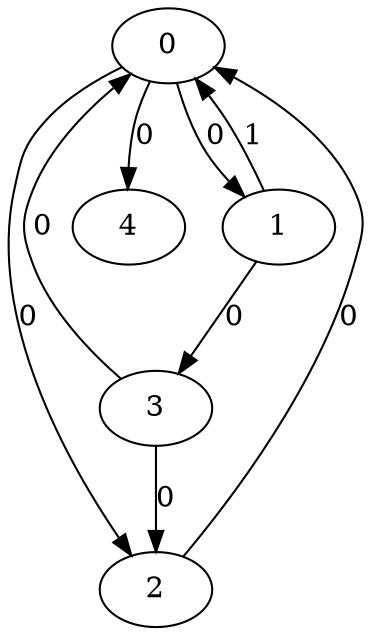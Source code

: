 // Source:839 Canonical: -1 0 0 -1 0 1 -1 -1 0 -1 0 -1 -1 -1 -1 0 -1 0 -1 -1 -1 -1 -1 -1 -1
digraph HRA_from_839_graph_000 {
  0 -> 1 [label="0"];
  0 -> 2 [label="0"];
  1 -> 0 [label="1"];
  1 -> 3 [label="0"];
  2 -> 0 [label="0"];
  3 -> 0 [label="0"];
  3 -> 2 [label="0"];
  0 -> 4 [label="0"];
}

// Source:839 Canonical: -1 0 0 -1 0 1 -1 -1 0 -1 0 -1 -1 -1 -1 0 -1 0 -1 -1 0 -1 -1 -1 -1
digraph HRA_from_839_graph_001 {
  0 -> 1 [label="0"];
  0 -> 2 [label="0"];
  1 -> 0 [label="1"];
  1 -> 3 [label="0"];
  2 -> 0 [label="0"];
  3 -> 0 [label="0"];
  3 -> 2 [label="0"];
  0 -> 4 [label="0"];
  4 -> 0 [label="0"];
}

// Source:839 Canonical: -1 0 0 -1 -1 1 -1 -1 0 0 0 -1 -1 -1 -1 0 -1 0 -1 -1 -1 -1 -1 -1 -1
digraph HRA_from_839_graph_002 {
  0 -> 1 [label="0"];
  0 -> 2 [label="0"];
  1 -> 0 [label="1"];
  1 -> 3 [label="0"];
  2 -> 0 [label="0"];
  3 -> 0 [label="0"];
  3 -> 2 [label="0"];
  1 -> 4 [label="0"];
}

// Source:839 Canonical: -1 0 0 -1 0 1 -1 -1 0 0 0 -1 -1 -1 -1 0 -1 0 -1 -1 -1 -1 -1 -1 -1
digraph HRA_from_839_graph_003 {
  0 -> 1 [label="0"];
  0 -> 2 [label="0"];
  1 -> 0 [label="1"];
  1 -> 3 [label="0"];
  2 -> 0 [label="0"];
  3 -> 0 [label="0"];
  3 -> 2 [label="0"];
  0 -> 4 [label="0"];
  1 -> 4 [label="0"];
}

// Source:839 Canonical: -1 0 0 -1 -1 1 -1 -1 0 0 0 -1 -1 -1 -1 0 -1 0 -1 -1 0 -1 -1 -1 -1
digraph HRA_from_839_graph_004 {
  0 -> 1 [label="0"];
  0 -> 2 [label="0"];
  1 -> 0 [label="1"];
  1 -> 3 [label="0"];
  2 -> 0 [label="0"];
  3 -> 0 [label="0"];
  3 -> 2 [label="0"];
  4 -> 0 [label="0"];
  1 -> 4 [label="0"];
}

// Source:839 Canonical: -1 0 0 -1 0 1 -1 -1 0 0 0 -1 -1 -1 -1 0 -1 0 -1 -1 0 -1 -1 -1 -1
digraph HRA_from_839_graph_005 {
  0 -> 1 [label="0"];
  0 -> 2 [label="0"];
  1 -> 0 [label="1"];
  1 -> 3 [label="0"];
  2 -> 0 [label="0"];
  3 -> 0 [label="0"];
  3 -> 2 [label="0"];
  0 -> 4 [label="0"];
  4 -> 0 [label="0"];
  1 -> 4 [label="0"];
}

// Source:839 Canonical: -1 0 0 -1 0 1 -1 -1 0 -1 0 -1 -1 -1 -1 0 -1 0 -1 -1 -1 0 -1 -1 -1
digraph HRA_from_839_graph_006 {
  0 -> 1 [label="0"];
  0 -> 2 [label="0"];
  1 -> 0 [label="1"];
  1 -> 3 [label="0"];
  2 -> 0 [label="0"];
  3 -> 0 [label="0"];
  3 -> 2 [label="0"];
  0 -> 4 [label="0"];
  4 -> 1 [label="0"];
}

// Source:839 Canonical: -1 0 0 -1 0 1 -1 -1 0 -1 0 -1 -1 -1 -1 0 -1 0 -1 -1 0 0 -1 -1 -1
digraph HRA_from_839_graph_007 {
  0 -> 1 [label="0"];
  0 -> 2 [label="0"];
  1 -> 0 [label="1"];
  1 -> 3 [label="0"];
  2 -> 0 [label="0"];
  3 -> 0 [label="0"];
  3 -> 2 [label="0"];
  0 -> 4 [label="0"];
  4 -> 0 [label="0"];
  4 -> 1 [label="0"];
}

// Source:839 Canonical: -1 0 0 -1 -1 1 -1 -1 0 0 0 -1 -1 -1 -1 0 -1 0 -1 -1 -1 0 -1 -1 -1
digraph HRA_from_839_graph_008 {
  0 -> 1 [label="0"];
  0 -> 2 [label="0"];
  1 -> 0 [label="1"];
  1 -> 3 [label="0"];
  2 -> 0 [label="0"];
  3 -> 0 [label="0"];
  3 -> 2 [label="0"];
  1 -> 4 [label="0"];
  4 -> 1 [label="0"];
}

// Source:839 Canonical: -1 0 0 -1 0 1 -1 -1 0 0 0 -1 -1 -1 -1 0 -1 0 -1 -1 -1 0 -1 -1 -1
digraph HRA_from_839_graph_009 {
  0 -> 1 [label="0"];
  0 -> 2 [label="0"];
  1 -> 0 [label="1"];
  1 -> 3 [label="0"];
  2 -> 0 [label="0"];
  3 -> 0 [label="0"];
  3 -> 2 [label="0"];
  0 -> 4 [label="0"];
  1 -> 4 [label="0"];
  4 -> 1 [label="0"];
}

// Source:839 Canonical: -1 0 0 -1 -1 1 -1 -1 0 0 0 -1 -1 -1 -1 0 -1 0 -1 -1 0 0 -1 -1 -1
digraph HRA_from_839_graph_010 {
  0 -> 1 [label="0"];
  0 -> 2 [label="0"];
  1 -> 0 [label="1"];
  1 -> 3 [label="0"];
  2 -> 0 [label="0"];
  3 -> 0 [label="0"];
  3 -> 2 [label="0"];
  4 -> 0 [label="0"];
  1 -> 4 [label="0"];
  4 -> 1 [label="0"];
}

// Source:839 Canonical: -1 0 0 -1 0 1 -1 -1 0 0 0 -1 -1 -1 -1 0 -1 0 -1 -1 0 0 -1 -1 -1
digraph HRA_from_839_graph_011 {
  0 -> 1 [label="0"];
  0 -> 2 [label="0"];
  1 -> 0 [label="1"];
  1 -> 3 [label="0"];
  2 -> 0 [label="0"];
  3 -> 0 [label="0"];
  3 -> 2 [label="0"];
  0 -> 4 [label="0"];
  4 -> 0 [label="0"];
  1 -> 4 [label="0"];
  4 -> 1 [label="0"];
}

// Source:839 Canonical: -1 0 0 -1 -1 1 -1 -1 0 -1 0 -1 -1 -1 0 0 -1 0 -1 -1 -1 -1 -1 -1 -1
digraph HRA_from_839_graph_012 {
  0 -> 1 [label="0"];
  0 -> 2 [label="0"];
  1 -> 0 [label="1"];
  1 -> 3 [label="0"];
  2 -> 0 [label="0"];
  3 -> 0 [label="0"];
  3 -> 2 [label="0"];
  2 -> 4 [label="0"];
}

// Source:839 Canonical: -1 0 0 -1 0 1 -1 -1 0 -1 0 -1 -1 -1 0 0 -1 0 -1 -1 -1 -1 -1 -1 -1
digraph HRA_from_839_graph_013 {
  0 -> 1 [label="0"];
  0 -> 2 [label="0"];
  1 -> 0 [label="1"];
  1 -> 3 [label="0"];
  2 -> 0 [label="0"];
  3 -> 0 [label="0"];
  3 -> 2 [label="0"];
  0 -> 4 [label="0"];
  2 -> 4 [label="0"];
}

// Source:839 Canonical: -1 0 0 -1 -1 1 -1 -1 0 -1 0 -1 -1 -1 0 0 -1 0 -1 -1 0 -1 -1 -1 -1
digraph HRA_from_839_graph_014 {
  0 -> 1 [label="0"];
  0 -> 2 [label="0"];
  1 -> 0 [label="1"];
  1 -> 3 [label="0"];
  2 -> 0 [label="0"];
  3 -> 0 [label="0"];
  3 -> 2 [label="0"];
  4 -> 0 [label="0"];
  2 -> 4 [label="0"];
}

// Source:839 Canonical: -1 0 0 -1 0 1 -1 -1 0 -1 0 -1 -1 -1 0 0 -1 0 -1 -1 0 -1 -1 -1 -1
digraph HRA_from_839_graph_015 {
  0 -> 1 [label="0"];
  0 -> 2 [label="0"];
  1 -> 0 [label="1"];
  1 -> 3 [label="0"];
  2 -> 0 [label="0"];
  3 -> 0 [label="0"];
  3 -> 2 [label="0"];
  0 -> 4 [label="0"];
  4 -> 0 [label="0"];
  2 -> 4 [label="0"];
}

// Source:839 Canonical: -1 0 0 -1 -1 1 -1 -1 0 0 0 -1 -1 -1 0 0 -1 0 -1 -1 -1 -1 -1 -1 -1
digraph HRA_from_839_graph_016 {
  0 -> 1 [label="0"];
  0 -> 2 [label="0"];
  1 -> 0 [label="1"];
  1 -> 3 [label="0"];
  2 -> 0 [label="0"];
  3 -> 0 [label="0"];
  3 -> 2 [label="0"];
  1 -> 4 [label="0"];
  2 -> 4 [label="0"];
}

// Source:839 Canonical: -1 0 0 -1 0 1 -1 -1 0 0 0 -1 -1 -1 0 0 -1 0 -1 -1 -1 -1 -1 -1 -1
digraph HRA_from_839_graph_017 {
  0 -> 1 [label="0"];
  0 -> 2 [label="0"];
  1 -> 0 [label="1"];
  1 -> 3 [label="0"];
  2 -> 0 [label="0"];
  3 -> 0 [label="0"];
  3 -> 2 [label="0"];
  0 -> 4 [label="0"];
  1 -> 4 [label="0"];
  2 -> 4 [label="0"];
}

// Source:839 Canonical: -1 0 0 -1 -1 1 -1 -1 0 0 0 -1 -1 -1 0 0 -1 0 -1 -1 0 -1 -1 -1 -1
digraph HRA_from_839_graph_018 {
  0 -> 1 [label="0"];
  0 -> 2 [label="0"];
  1 -> 0 [label="1"];
  1 -> 3 [label="0"];
  2 -> 0 [label="0"];
  3 -> 0 [label="0"];
  3 -> 2 [label="0"];
  4 -> 0 [label="0"];
  1 -> 4 [label="0"];
  2 -> 4 [label="0"];
}

// Source:839 Canonical: -1 0 0 -1 0 1 -1 -1 0 0 0 -1 -1 -1 0 0 -1 0 -1 -1 0 -1 -1 -1 -1
digraph HRA_from_839_graph_019 {
  0 -> 1 [label="0"];
  0 -> 2 [label="0"];
  1 -> 0 [label="1"];
  1 -> 3 [label="0"];
  2 -> 0 [label="0"];
  3 -> 0 [label="0"];
  3 -> 2 [label="0"];
  0 -> 4 [label="0"];
  4 -> 0 [label="0"];
  1 -> 4 [label="0"];
  2 -> 4 [label="0"];
}

// Source:839 Canonical: -1 0 0 -1 -1 1 -1 -1 0 -1 0 -1 -1 -1 0 0 -1 0 -1 -1 -1 0 -1 -1 -1
digraph HRA_from_839_graph_020 {
  0 -> 1 [label="0"];
  0 -> 2 [label="0"];
  1 -> 0 [label="1"];
  1 -> 3 [label="0"];
  2 -> 0 [label="0"];
  3 -> 0 [label="0"];
  3 -> 2 [label="0"];
  4 -> 1 [label="0"];
  2 -> 4 [label="0"];
}

// Source:839 Canonical: -1 0 0 -1 0 1 -1 -1 0 -1 0 -1 -1 -1 0 0 -1 0 -1 -1 -1 0 -1 -1 -1
digraph HRA_from_839_graph_021 {
  0 -> 1 [label="0"];
  0 -> 2 [label="0"];
  1 -> 0 [label="1"];
  1 -> 3 [label="0"];
  2 -> 0 [label="0"];
  3 -> 0 [label="0"];
  3 -> 2 [label="0"];
  0 -> 4 [label="0"];
  4 -> 1 [label="0"];
  2 -> 4 [label="0"];
}

// Source:839 Canonical: -1 0 0 -1 -1 1 -1 -1 0 -1 0 -1 -1 -1 0 0 -1 0 -1 -1 0 0 -1 -1 -1
digraph HRA_from_839_graph_022 {
  0 -> 1 [label="0"];
  0 -> 2 [label="0"];
  1 -> 0 [label="1"];
  1 -> 3 [label="0"];
  2 -> 0 [label="0"];
  3 -> 0 [label="0"];
  3 -> 2 [label="0"];
  4 -> 0 [label="0"];
  4 -> 1 [label="0"];
  2 -> 4 [label="0"];
}

// Source:839 Canonical: -1 0 0 -1 0 1 -1 -1 0 -1 0 -1 -1 -1 0 0 -1 0 -1 -1 0 0 -1 -1 -1
digraph HRA_from_839_graph_023 {
  0 -> 1 [label="0"];
  0 -> 2 [label="0"];
  1 -> 0 [label="1"];
  1 -> 3 [label="0"];
  2 -> 0 [label="0"];
  3 -> 0 [label="0"];
  3 -> 2 [label="0"];
  0 -> 4 [label="0"];
  4 -> 0 [label="0"];
  4 -> 1 [label="0"];
  2 -> 4 [label="0"];
}

// Source:839 Canonical: -1 0 0 -1 -1 1 -1 -1 0 0 0 -1 -1 -1 0 0 -1 0 -1 -1 -1 0 -1 -1 -1
digraph HRA_from_839_graph_024 {
  0 -> 1 [label="0"];
  0 -> 2 [label="0"];
  1 -> 0 [label="1"];
  1 -> 3 [label="0"];
  2 -> 0 [label="0"];
  3 -> 0 [label="0"];
  3 -> 2 [label="0"];
  1 -> 4 [label="0"];
  4 -> 1 [label="0"];
  2 -> 4 [label="0"];
}

// Source:839 Canonical: -1 0 0 -1 0 1 -1 -1 0 0 0 -1 -1 -1 0 0 -1 0 -1 -1 -1 0 -1 -1 -1
digraph HRA_from_839_graph_025 {
  0 -> 1 [label="0"];
  0 -> 2 [label="0"];
  1 -> 0 [label="1"];
  1 -> 3 [label="0"];
  2 -> 0 [label="0"];
  3 -> 0 [label="0"];
  3 -> 2 [label="0"];
  0 -> 4 [label="0"];
  1 -> 4 [label="0"];
  4 -> 1 [label="0"];
  2 -> 4 [label="0"];
}

// Source:839 Canonical: -1 0 0 -1 -1 1 -1 -1 0 0 0 -1 -1 -1 0 0 -1 0 -1 -1 0 0 -1 -1 -1
digraph HRA_from_839_graph_026 {
  0 -> 1 [label="0"];
  0 -> 2 [label="0"];
  1 -> 0 [label="1"];
  1 -> 3 [label="0"];
  2 -> 0 [label="0"];
  3 -> 0 [label="0"];
  3 -> 2 [label="0"];
  4 -> 0 [label="0"];
  1 -> 4 [label="0"];
  4 -> 1 [label="0"];
  2 -> 4 [label="0"];
}

// Source:839 Canonical: -1 0 0 -1 0 1 -1 -1 0 0 0 -1 -1 -1 0 0 -1 0 -1 -1 0 0 -1 -1 -1
digraph HRA_from_839_graph_027 {
  0 -> 1 [label="0"];
  0 -> 2 [label="0"];
  1 -> 0 [label="1"];
  1 -> 3 [label="0"];
  2 -> 0 [label="0"];
  3 -> 0 [label="0"];
  3 -> 2 [label="0"];
  0 -> 4 [label="0"];
  4 -> 0 [label="0"];
  1 -> 4 [label="0"];
  4 -> 1 [label="0"];
  2 -> 4 [label="0"];
}

// Source:839 Canonical: -1 0 0 -1 0 1 -1 -1 0 -1 0 -1 -1 -1 -1 0 -1 0 -1 -1 -1 -1 0 -1 -1
digraph HRA_from_839_graph_028 {
  0 -> 1 [label="0"];
  0 -> 2 [label="0"];
  1 -> 0 [label="1"];
  1 -> 3 [label="0"];
  2 -> 0 [label="0"];
  3 -> 0 [label="0"];
  3 -> 2 [label="0"];
  0 -> 4 [label="0"];
  4 -> 2 [label="0"];
}

// Source:839 Canonical: -1 0 0 -1 0 1 -1 -1 0 -1 0 -1 -1 -1 -1 0 -1 0 -1 -1 0 -1 0 -1 -1
digraph HRA_from_839_graph_029 {
  0 -> 1 [label="0"];
  0 -> 2 [label="0"];
  1 -> 0 [label="1"];
  1 -> 3 [label="0"];
  2 -> 0 [label="0"];
  3 -> 0 [label="0"];
  3 -> 2 [label="0"];
  0 -> 4 [label="0"];
  4 -> 0 [label="0"];
  4 -> 2 [label="0"];
}

// Source:839 Canonical: -1 0 0 -1 -1 1 -1 -1 0 0 0 -1 -1 -1 -1 0 -1 0 -1 -1 -1 -1 0 -1 -1
digraph HRA_from_839_graph_030 {
  0 -> 1 [label="0"];
  0 -> 2 [label="0"];
  1 -> 0 [label="1"];
  1 -> 3 [label="0"];
  2 -> 0 [label="0"];
  3 -> 0 [label="0"];
  3 -> 2 [label="0"];
  1 -> 4 [label="0"];
  4 -> 2 [label="0"];
}

// Source:839 Canonical: -1 0 0 -1 0 1 -1 -1 0 0 0 -1 -1 -1 -1 0 -1 0 -1 -1 -1 -1 0 -1 -1
digraph HRA_from_839_graph_031 {
  0 -> 1 [label="0"];
  0 -> 2 [label="0"];
  1 -> 0 [label="1"];
  1 -> 3 [label="0"];
  2 -> 0 [label="0"];
  3 -> 0 [label="0"];
  3 -> 2 [label="0"];
  0 -> 4 [label="0"];
  1 -> 4 [label="0"];
  4 -> 2 [label="0"];
}

// Source:839 Canonical: -1 0 0 -1 -1 1 -1 -1 0 0 0 -1 -1 -1 -1 0 -1 0 -1 -1 0 -1 0 -1 -1
digraph HRA_from_839_graph_032 {
  0 -> 1 [label="0"];
  0 -> 2 [label="0"];
  1 -> 0 [label="1"];
  1 -> 3 [label="0"];
  2 -> 0 [label="0"];
  3 -> 0 [label="0"];
  3 -> 2 [label="0"];
  4 -> 0 [label="0"];
  1 -> 4 [label="0"];
  4 -> 2 [label="0"];
}

// Source:839 Canonical: -1 0 0 -1 0 1 -1 -1 0 0 0 -1 -1 -1 -1 0 -1 0 -1 -1 0 -1 0 -1 -1
digraph HRA_from_839_graph_033 {
  0 -> 1 [label="0"];
  0 -> 2 [label="0"];
  1 -> 0 [label="1"];
  1 -> 3 [label="0"];
  2 -> 0 [label="0"];
  3 -> 0 [label="0"];
  3 -> 2 [label="0"];
  0 -> 4 [label="0"];
  4 -> 0 [label="0"];
  1 -> 4 [label="0"];
  4 -> 2 [label="0"];
}

// Source:839 Canonical: -1 0 0 -1 0 1 -1 -1 0 -1 0 -1 -1 -1 -1 0 -1 0 -1 -1 -1 0 0 -1 -1
digraph HRA_from_839_graph_034 {
  0 -> 1 [label="0"];
  0 -> 2 [label="0"];
  1 -> 0 [label="1"];
  1 -> 3 [label="0"];
  2 -> 0 [label="0"];
  3 -> 0 [label="0"];
  3 -> 2 [label="0"];
  0 -> 4 [label="0"];
  4 -> 1 [label="0"];
  4 -> 2 [label="0"];
}

// Source:839 Canonical: -1 0 0 -1 0 1 -1 -1 0 -1 0 -1 -1 -1 -1 0 -1 0 -1 -1 0 0 0 -1 -1
digraph HRA_from_839_graph_035 {
  0 -> 1 [label="0"];
  0 -> 2 [label="0"];
  1 -> 0 [label="1"];
  1 -> 3 [label="0"];
  2 -> 0 [label="0"];
  3 -> 0 [label="0"];
  3 -> 2 [label="0"];
  0 -> 4 [label="0"];
  4 -> 0 [label="0"];
  4 -> 1 [label="0"];
  4 -> 2 [label="0"];
}

// Source:839 Canonical: -1 0 0 -1 -1 1 -1 -1 0 0 0 -1 -1 -1 -1 0 -1 0 -1 -1 -1 0 0 -1 -1
digraph HRA_from_839_graph_036 {
  0 -> 1 [label="0"];
  0 -> 2 [label="0"];
  1 -> 0 [label="1"];
  1 -> 3 [label="0"];
  2 -> 0 [label="0"];
  3 -> 0 [label="0"];
  3 -> 2 [label="0"];
  1 -> 4 [label="0"];
  4 -> 1 [label="0"];
  4 -> 2 [label="0"];
}

// Source:839 Canonical: -1 0 0 -1 0 1 -1 -1 0 0 0 -1 -1 -1 -1 0 -1 0 -1 -1 -1 0 0 -1 -1
digraph HRA_from_839_graph_037 {
  0 -> 1 [label="0"];
  0 -> 2 [label="0"];
  1 -> 0 [label="1"];
  1 -> 3 [label="0"];
  2 -> 0 [label="0"];
  3 -> 0 [label="0"];
  3 -> 2 [label="0"];
  0 -> 4 [label="0"];
  1 -> 4 [label="0"];
  4 -> 1 [label="0"];
  4 -> 2 [label="0"];
}

// Source:839 Canonical: -1 0 0 -1 -1 1 -1 -1 0 0 0 -1 -1 -1 -1 0 -1 0 -1 -1 0 0 0 -1 -1
digraph HRA_from_839_graph_038 {
  0 -> 1 [label="0"];
  0 -> 2 [label="0"];
  1 -> 0 [label="1"];
  1 -> 3 [label="0"];
  2 -> 0 [label="0"];
  3 -> 0 [label="0"];
  3 -> 2 [label="0"];
  4 -> 0 [label="0"];
  1 -> 4 [label="0"];
  4 -> 1 [label="0"];
  4 -> 2 [label="0"];
}

// Source:839 Canonical: -1 0 0 -1 0 1 -1 -1 0 0 0 -1 -1 -1 -1 0 -1 0 -1 -1 0 0 0 -1 -1
digraph HRA_from_839_graph_039 {
  0 -> 1 [label="0"];
  0 -> 2 [label="0"];
  1 -> 0 [label="1"];
  1 -> 3 [label="0"];
  2 -> 0 [label="0"];
  3 -> 0 [label="0"];
  3 -> 2 [label="0"];
  0 -> 4 [label="0"];
  4 -> 0 [label="0"];
  1 -> 4 [label="0"];
  4 -> 1 [label="0"];
  4 -> 2 [label="0"];
}

// Source:839 Canonical: -1 0 0 -1 -1 1 -1 -1 0 -1 0 -1 -1 -1 0 0 -1 0 -1 -1 -1 -1 0 -1 -1
digraph HRA_from_839_graph_040 {
  0 -> 1 [label="0"];
  0 -> 2 [label="0"];
  1 -> 0 [label="1"];
  1 -> 3 [label="0"];
  2 -> 0 [label="0"];
  3 -> 0 [label="0"];
  3 -> 2 [label="0"];
  2 -> 4 [label="0"];
  4 -> 2 [label="0"];
}

// Source:839 Canonical: -1 0 0 -1 0 1 -1 -1 0 -1 0 -1 -1 -1 0 0 -1 0 -1 -1 -1 -1 0 -1 -1
digraph HRA_from_839_graph_041 {
  0 -> 1 [label="0"];
  0 -> 2 [label="0"];
  1 -> 0 [label="1"];
  1 -> 3 [label="0"];
  2 -> 0 [label="0"];
  3 -> 0 [label="0"];
  3 -> 2 [label="0"];
  0 -> 4 [label="0"];
  2 -> 4 [label="0"];
  4 -> 2 [label="0"];
}

// Source:839 Canonical: -1 0 0 -1 -1 1 -1 -1 0 -1 0 -1 -1 -1 0 0 -1 0 -1 -1 0 -1 0 -1 -1
digraph HRA_from_839_graph_042 {
  0 -> 1 [label="0"];
  0 -> 2 [label="0"];
  1 -> 0 [label="1"];
  1 -> 3 [label="0"];
  2 -> 0 [label="0"];
  3 -> 0 [label="0"];
  3 -> 2 [label="0"];
  4 -> 0 [label="0"];
  2 -> 4 [label="0"];
  4 -> 2 [label="0"];
}

// Source:839 Canonical: -1 0 0 -1 0 1 -1 -1 0 -1 0 -1 -1 -1 0 0 -1 0 -1 -1 0 -1 0 -1 -1
digraph HRA_from_839_graph_043 {
  0 -> 1 [label="0"];
  0 -> 2 [label="0"];
  1 -> 0 [label="1"];
  1 -> 3 [label="0"];
  2 -> 0 [label="0"];
  3 -> 0 [label="0"];
  3 -> 2 [label="0"];
  0 -> 4 [label="0"];
  4 -> 0 [label="0"];
  2 -> 4 [label="0"];
  4 -> 2 [label="0"];
}

// Source:839 Canonical: -1 0 0 -1 -1 1 -1 -1 0 0 0 -1 -1 -1 0 0 -1 0 -1 -1 -1 -1 0 -1 -1
digraph HRA_from_839_graph_044 {
  0 -> 1 [label="0"];
  0 -> 2 [label="0"];
  1 -> 0 [label="1"];
  1 -> 3 [label="0"];
  2 -> 0 [label="0"];
  3 -> 0 [label="0"];
  3 -> 2 [label="0"];
  1 -> 4 [label="0"];
  2 -> 4 [label="0"];
  4 -> 2 [label="0"];
}

// Source:839 Canonical: -1 0 0 -1 0 1 -1 -1 0 0 0 -1 -1 -1 0 0 -1 0 -1 -1 -1 -1 0 -1 -1
digraph HRA_from_839_graph_045 {
  0 -> 1 [label="0"];
  0 -> 2 [label="0"];
  1 -> 0 [label="1"];
  1 -> 3 [label="0"];
  2 -> 0 [label="0"];
  3 -> 0 [label="0"];
  3 -> 2 [label="0"];
  0 -> 4 [label="0"];
  1 -> 4 [label="0"];
  2 -> 4 [label="0"];
  4 -> 2 [label="0"];
}

// Source:839 Canonical: -1 0 0 -1 -1 1 -1 -1 0 0 0 -1 -1 -1 0 0 -1 0 -1 -1 0 -1 0 -1 -1
digraph HRA_from_839_graph_046 {
  0 -> 1 [label="0"];
  0 -> 2 [label="0"];
  1 -> 0 [label="1"];
  1 -> 3 [label="0"];
  2 -> 0 [label="0"];
  3 -> 0 [label="0"];
  3 -> 2 [label="0"];
  4 -> 0 [label="0"];
  1 -> 4 [label="0"];
  2 -> 4 [label="0"];
  4 -> 2 [label="0"];
}

// Source:839 Canonical: -1 0 0 -1 0 1 -1 -1 0 0 0 -1 -1 -1 0 0 -1 0 -1 -1 0 -1 0 -1 -1
digraph HRA_from_839_graph_047 {
  0 -> 1 [label="0"];
  0 -> 2 [label="0"];
  1 -> 0 [label="1"];
  1 -> 3 [label="0"];
  2 -> 0 [label="0"];
  3 -> 0 [label="0"];
  3 -> 2 [label="0"];
  0 -> 4 [label="0"];
  4 -> 0 [label="0"];
  1 -> 4 [label="0"];
  2 -> 4 [label="0"];
  4 -> 2 [label="0"];
}

// Source:839 Canonical: -1 0 0 -1 -1 1 -1 -1 0 -1 0 -1 -1 -1 0 0 -1 0 -1 -1 -1 0 0 -1 -1
digraph HRA_from_839_graph_048 {
  0 -> 1 [label="0"];
  0 -> 2 [label="0"];
  1 -> 0 [label="1"];
  1 -> 3 [label="0"];
  2 -> 0 [label="0"];
  3 -> 0 [label="0"];
  3 -> 2 [label="0"];
  4 -> 1 [label="0"];
  2 -> 4 [label="0"];
  4 -> 2 [label="0"];
}

// Source:839 Canonical: -1 0 0 -1 0 1 -1 -1 0 -1 0 -1 -1 -1 0 0 -1 0 -1 -1 -1 0 0 -1 -1
digraph HRA_from_839_graph_049 {
  0 -> 1 [label="0"];
  0 -> 2 [label="0"];
  1 -> 0 [label="1"];
  1 -> 3 [label="0"];
  2 -> 0 [label="0"];
  3 -> 0 [label="0"];
  3 -> 2 [label="0"];
  0 -> 4 [label="0"];
  4 -> 1 [label="0"];
  2 -> 4 [label="0"];
  4 -> 2 [label="0"];
}

// Source:839 Canonical: -1 0 0 -1 -1 1 -1 -1 0 -1 0 -1 -1 -1 0 0 -1 0 -1 -1 0 0 0 -1 -1
digraph HRA_from_839_graph_050 {
  0 -> 1 [label="0"];
  0 -> 2 [label="0"];
  1 -> 0 [label="1"];
  1 -> 3 [label="0"];
  2 -> 0 [label="0"];
  3 -> 0 [label="0"];
  3 -> 2 [label="0"];
  4 -> 0 [label="0"];
  4 -> 1 [label="0"];
  2 -> 4 [label="0"];
  4 -> 2 [label="0"];
}

// Source:839 Canonical: -1 0 0 -1 0 1 -1 -1 0 -1 0 -1 -1 -1 0 0 -1 0 -1 -1 0 0 0 -1 -1
digraph HRA_from_839_graph_051 {
  0 -> 1 [label="0"];
  0 -> 2 [label="0"];
  1 -> 0 [label="1"];
  1 -> 3 [label="0"];
  2 -> 0 [label="0"];
  3 -> 0 [label="0"];
  3 -> 2 [label="0"];
  0 -> 4 [label="0"];
  4 -> 0 [label="0"];
  4 -> 1 [label="0"];
  2 -> 4 [label="0"];
  4 -> 2 [label="0"];
}

// Source:839 Canonical: -1 0 0 -1 -1 1 -1 -1 0 0 0 -1 -1 -1 0 0 -1 0 -1 -1 -1 0 0 -1 -1
digraph HRA_from_839_graph_052 {
  0 -> 1 [label="0"];
  0 -> 2 [label="0"];
  1 -> 0 [label="1"];
  1 -> 3 [label="0"];
  2 -> 0 [label="0"];
  3 -> 0 [label="0"];
  3 -> 2 [label="0"];
  1 -> 4 [label="0"];
  4 -> 1 [label="0"];
  2 -> 4 [label="0"];
  4 -> 2 [label="0"];
}

// Source:839 Canonical: -1 0 0 -1 0 1 -1 -1 0 0 0 -1 -1 -1 0 0 -1 0 -1 -1 -1 0 0 -1 -1
digraph HRA_from_839_graph_053 {
  0 -> 1 [label="0"];
  0 -> 2 [label="0"];
  1 -> 0 [label="1"];
  1 -> 3 [label="0"];
  2 -> 0 [label="0"];
  3 -> 0 [label="0"];
  3 -> 2 [label="0"];
  0 -> 4 [label="0"];
  1 -> 4 [label="0"];
  4 -> 1 [label="0"];
  2 -> 4 [label="0"];
  4 -> 2 [label="0"];
}

// Source:839 Canonical: -1 0 0 -1 -1 1 -1 -1 0 0 0 -1 -1 -1 0 0 -1 0 -1 -1 0 0 0 -1 -1
digraph HRA_from_839_graph_054 {
  0 -> 1 [label="0"];
  0 -> 2 [label="0"];
  1 -> 0 [label="1"];
  1 -> 3 [label="0"];
  2 -> 0 [label="0"];
  3 -> 0 [label="0"];
  3 -> 2 [label="0"];
  4 -> 0 [label="0"];
  1 -> 4 [label="0"];
  4 -> 1 [label="0"];
  2 -> 4 [label="0"];
  4 -> 2 [label="0"];
}

// Source:839 Canonical: -1 0 0 -1 0 1 -1 -1 0 0 0 -1 -1 -1 0 0 -1 0 -1 -1 0 0 0 -1 -1
digraph HRA_from_839_graph_055 {
  0 -> 1 [label="0"];
  0 -> 2 [label="0"];
  1 -> 0 [label="1"];
  1 -> 3 [label="0"];
  2 -> 0 [label="0"];
  3 -> 0 [label="0"];
  3 -> 2 [label="0"];
  0 -> 4 [label="0"];
  4 -> 0 [label="0"];
  1 -> 4 [label="0"];
  4 -> 1 [label="0"];
  2 -> 4 [label="0"];
  4 -> 2 [label="0"];
}

// Source:839 Canonical: -1 0 0 -1 -1 1 -1 -1 0 -1 0 -1 -1 -1 -1 0 -1 0 -1 0 -1 -1 -1 -1 -1
digraph HRA_from_839_graph_056 {
  0 -> 1 [label="0"];
  0 -> 2 [label="0"];
  1 -> 0 [label="1"];
  1 -> 3 [label="0"];
  2 -> 0 [label="0"];
  3 -> 0 [label="0"];
  3 -> 2 [label="0"];
  3 -> 4 [label="0"];
}

// Source:839 Canonical: -1 0 0 -1 0 1 -1 -1 0 -1 0 -1 -1 -1 -1 0 -1 0 -1 0 -1 -1 -1 -1 -1
digraph HRA_from_839_graph_057 {
  0 -> 1 [label="0"];
  0 -> 2 [label="0"];
  1 -> 0 [label="1"];
  1 -> 3 [label="0"];
  2 -> 0 [label="0"];
  3 -> 0 [label="0"];
  3 -> 2 [label="0"];
  0 -> 4 [label="0"];
  3 -> 4 [label="0"];
}

// Source:839 Canonical: -1 0 0 -1 -1 1 -1 -1 0 -1 0 -1 -1 -1 -1 0 -1 0 -1 0 0 -1 -1 -1 -1
digraph HRA_from_839_graph_058 {
  0 -> 1 [label="0"];
  0 -> 2 [label="0"];
  1 -> 0 [label="1"];
  1 -> 3 [label="0"];
  2 -> 0 [label="0"];
  3 -> 0 [label="0"];
  3 -> 2 [label="0"];
  4 -> 0 [label="0"];
  3 -> 4 [label="0"];
}

// Source:839 Canonical: -1 0 0 -1 0 1 -1 -1 0 -1 0 -1 -1 -1 -1 0 -1 0 -1 0 0 -1 -1 -1 -1
digraph HRA_from_839_graph_059 {
  0 -> 1 [label="0"];
  0 -> 2 [label="0"];
  1 -> 0 [label="1"];
  1 -> 3 [label="0"];
  2 -> 0 [label="0"];
  3 -> 0 [label="0"];
  3 -> 2 [label="0"];
  0 -> 4 [label="0"];
  4 -> 0 [label="0"];
  3 -> 4 [label="0"];
}

// Source:839 Canonical: -1 0 0 -1 -1 1 -1 -1 0 0 0 -1 -1 -1 -1 0 -1 0 -1 0 -1 -1 -1 -1 -1
digraph HRA_from_839_graph_060 {
  0 -> 1 [label="0"];
  0 -> 2 [label="0"];
  1 -> 0 [label="1"];
  1 -> 3 [label="0"];
  2 -> 0 [label="0"];
  3 -> 0 [label="0"];
  3 -> 2 [label="0"];
  1 -> 4 [label="0"];
  3 -> 4 [label="0"];
}

// Source:839 Canonical: -1 0 0 -1 0 1 -1 -1 0 0 0 -1 -1 -1 -1 0 -1 0 -1 0 -1 -1 -1 -1 -1
digraph HRA_from_839_graph_061 {
  0 -> 1 [label="0"];
  0 -> 2 [label="0"];
  1 -> 0 [label="1"];
  1 -> 3 [label="0"];
  2 -> 0 [label="0"];
  3 -> 0 [label="0"];
  3 -> 2 [label="0"];
  0 -> 4 [label="0"];
  1 -> 4 [label="0"];
  3 -> 4 [label="0"];
}

// Source:839 Canonical: -1 0 0 -1 -1 1 -1 -1 0 0 0 -1 -1 -1 -1 0 -1 0 -1 0 0 -1 -1 -1 -1
digraph HRA_from_839_graph_062 {
  0 -> 1 [label="0"];
  0 -> 2 [label="0"];
  1 -> 0 [label="1"];
  1 -> 3 [label="0"];
  2 -> 0 [label="0"];
  3 -> 0 [label="0"];
  3 -> 2 [label="0"];
  4 -> 0 [label="0"];
  1 -> 4 [label="0"];
  3 -> 4 [label="0"];
}

// Source:839 Canonical: -1 0 0 -1 0 1 -1 -1 0 0 0 -1 -1 -1 -1 0 -1 0 -1 0 0 -1 -1 -1 -1
digraph HRA_from_839_graph_063 {
  0 -> 1 [label="0"];
  0 -> 2 [label="0"];
  1 -> 0 [label="1"];
  1 -> 3 [label="0"];
  2 -> 0 [label="0"];
  3 -> 0 [label="0"];
  3 -> 2 [label="0"];
  0 -> 4 [label="0"];
  4 -> 0 [label="0"];
  1 -> 4 [label="0"];
  3 -> 4 [label="0"];
}

// Source:839 Canonical: -1 0 0 -1 -1 1 -1 -1 0 -1 0 -1 -1 -1 -1 0 -1 0 -1 0 -1 0 -1 -1 -1
digraph HRA_from_839_graph_064 {
  0 -> 1 [label="0"];
  0 -> 2 [label="0"];
  1 -> 0 [label="1"];
  1 -> 3 [label="0"];
  2 -> 0 [label="0"];
  3 -> 0 [label="0"];
  3 -> 2 [label="0"];
  4 -> 1 [label="0"];
  3 -> 4 [label="0"];
}

// Source:839 Canonical: -1 0 0 -1 0 1 -1 -1 0 -1 0 -1 -1 -1 -1 0 -1 0 -1 0 -1 0 -1 -1 -1
digraph HRA_from_839_graph_065 {
  0 -> 1 [label="0"];
  0 -> 2 [label="0"];
  1 -> 0 [label="1"];
  1 -> 3 [label="0"];
  2 -> 0 [label="0"];
  3 -> 0 [label="0"];
  3 -> 2 [label="0"];
  0 -> 4 [label="0"];
  4 -> 1 [label="0"];
  3 -> 4 [label="0"];
}

// Source:839 Canonical: -1 0 0 -1 -1 1 -1 -1 0 -1 0 -1 -1 -1 -1 0 -1 0 -1 0 0 0 -1 -1 -1
digraph HRA_from_839_graph_066 {
  0 -> 1 [label="0"];
  0 -> 2 [label="0"];
  1 -> 0 [label="1"];
  1 -> 3 [label="0"];
  2 -> 0 [label="0"];
  3 -> 0 [label="0"];
  3 -> 2 [label="0"];
  4 -> 0 [label="0"];
  4 -> 1 [label="0"];
  3 -> 4 [label="0"];
}

// Source:839 Canonical: -1 0 0 -1 0 1 -1 -1 0 -1 0 -1 -1 -1 -1 0 -1 0 -1 0 0 0 -1 -1 -1
digraph HRA_from_839_graph_067 {
  0 -> 1 [label="0"];
  0 -> 2 [label="0"];
  1 -> 0 [label="1"];
  1 -> 3 [label="0"];
  2 -> 0 [label="0"];
  3 -> 0 [label="0"];
  3 -> 2 [label="0"];
  0 -> 4 [label="0"];
  4 -> 0 [label="0"];
  4 -> 1 [label="0"];
  3 -> 4 [label="0"];
}

// Source:839 Canonical: -1 0 0 -1 -1 1 -1 -1 0 0 0 -1 -1 -1 -1 0 -1 0 -1 0 -1 0 -1 -1 -1
digraph HRA_from_839_graph_068 {
  0 -> 1 [label="0"];
  0 -> 2 [label="0"];
  1 -> 0 [label="1"];
  1 -> 3 [label="0"];
  2 -> 0 [label="0"];
  3 -> 0 [label="0"];
  3 -> 2 [label="0"];
  1 -> 4 [label="0"];
  4 -> 1 [label="0"];
  3 -> 4 [label="0"];
}

// Source:839 Canonical: -1 0 0 -1 0 1 -1 -1 0 0 0 -1 -1 -1 -1 0 -1 0 -1 0 -1 0 -1 -1 -1
digraph HRA_from_839_graph_069 {
  0 -> 1 [label="0"];
  0 -> 2 [label="0"];
  1 -> 0 [label="1"];
  1 -> 3 [label="0"];
  2 -> 0 [label="0"];
  3 -> 0 [label="0"];
  3 -> 2 [label="0"];
  0 -> 4 [label="0"];
  1 -> 4 [label="0"];
  4 -> 1 [label="0"];
  3 -> 4 [label="0"];
}

// Source:839 Canonical: -1 0 0 -1 -1 1 -1 -1 0 0 0 -1 -1 -1 -1 0 -1 0 -1 0 0 0 -1 -1 -1
digraph HRA_from_839_graph_070 {
  0 -> 1 [label="0"];
  0 -> 2 [label="0"];
  1 -> 0 [label="1"];
  1 -> 3 [label="0"];
  2 -> 0 [label="0"];
  3 -> 0 [label="0"];
  3 -> 2 [label="0"];
  4 -> 0 [label="0"];
  1 -> 4 [label="0"];
  4 -> 1 [label="0"];
  3 -> 4 [label="0"];
}

// Source:839 Canonical: -1 0 0 -1 0 1 -1 -1 0 0 0 -1 -1 -1 -1 0 -1 0 -1 0 0 0 -1 -1 -1
digraph HRA_from_839_graph_071 {
  0 -> 1 [label="0"];
  0 -> 2 [label="0"];
  1 -> 0 [label="1"];
  1 -> 3 [label="0"];
  2 -> 0 [label="0"];
  3 -> 0 [label="0"];
  3 -> 2 [label="0"];
  0 -> 4 [label="0"];
  4 -> 0 [label="0"];
  1 -> 4 [label="0"];
  4 -> 1 [label="0"];
  3 -> 4 [label="0"];
}

// Source:839 Canonical: -1 0 0 -1 -1 1 -1 -1 0 -1 0 -1 -1 -1 0 0 -1 0 -1 0 -1 -1 -1 -1 -1
digraph HRA_from_839_graph_072 {
  0 -> 1 [label="0"];
  0 -> 2 [label="0"];
  1 -> 0 [label="1"];
  1 -> 3 [label="0"];
  2 -> 0 [label="0"];
  3 -> 0 [label="0"];
  3 -> 2 [label="0"];
  2 -> 4 [label="0"];
  3 -> 4 [label="0"];
}

// Source:839 Canonical: -1 0 0 -1 0 1 -1 -1 0 -1 0 -1 -1 -1 0 0 -1 0 -1 0 -1 -1 -1 -1 -1
digraph HRA_from_839_graph_073 {
  0 -> 1 [label="0"];
  0 -> 2 [label="0"];
  1 -> 0 [label="1"];
  1 -> 3 [label="0"];
  2 -> 0 [label="0"];
  3 -> 0 [label="0"];
  3 -> 2 [label="0"];
  0 -> 4 [label="0"];
  2 -> 4 [label="0"];
  3 -> 4 [label="0"];
}

// Source:839 Canonical: -1 0 0 -1 -1 1 -1 -1 0 -1 0 -1 -1 -1 0 0 -1 0 -1 0 0 -1 -1 -1 -1
digraph HRA_from_839_graph_074 {
  0 -> 1 [label="0"];
  0 -> 2 [label="0"];
  1 -> 0 [label="1"];
  1 -> 3 [label="0"];
  2 -> 0 [label="0"];
  3 -> 0 [label="0"];
  3 -> 2 [label="0"];
  4 -> 0 [label="0"];
  2 -> 4 [label="0"];
  3 -> 4 [label="0"];
}

// Source:839 Canonical: -1 0 0 -1 0 1 -1 -1 0 -1 0 -1 -1 -1 0 0 -1 0 -1 0 0 -1 -1 -1 -1
digraph HRA_from_839_graph_075 {
  0 -> 1 [label="0"];
  0 -> 2 [label="0"];
  1 -> 0 [label="1"];
  1 -> 3 [label="0"];
  2 -> 0 [label="0"];
  3 -> 0 [label="0"];
  3 -> 2 [label="0"];
  0 -> 4 [label="0"];
  4 -> 0 [label="0"];
  2 -> 4 [label="0"];
  3 -> 4 [label="0"];
}

// Source:839 Canonical: -1 0 0 -1 -1 1 -1 -1 0 0 0 -1 -1 -1 0 0 -1 0 -1 0 -1 -1 -1 -1 -1
digraph HRA_from_839_graph_076 {
  0 -> 1 [label="0"];
  0 -> 2 [label="0"];
  1 -> 0 [label="1"];
  1 -> 3 [label="0"];
  2 -> 0 [label="0"];
  3 -> 0 [label="0"];
  3 -> 2 [label="0"];
  1 -> 4 [label="0"];
  2 -> 4 [label="0"];
  3 -> 4 [label="0"];
}

// Source:839 Canonical: -1 0 0 -1 0 1 -1 -1 0 0 0 -1 -1 -1 0 0 -1 0 -1 0 -1 -1 -1 -1 -1
digraph HRA_from_839_graph_077 {
  0 -> 1 [label="0"];
  0 -> 2 [label="0"];
  1 -> 0 [label="1"];
  1 -> 3 [label="0"];
  2 -> 0 [label="0"];
  3 -> 0 [label="0"];
  3 -> 2 [label="0"];
  0 -> 4 [label="0"];
  1 -> 4 [label="0"];
  2 -> 4 [label="0"];
  3 -> 4 [label="0"];
}

// Source:839 Canonical: -1 0 0 -1 -1 1 -1 -1 0 0 0 -1 -1 -1 0 0 -1 0 -1 0 0 -1 -1 -1 -1
digraph HRA_from_839_graph_078 {
  0 -> 1 [label="0"];
  0 -> 2 [label="0"];
  1 -> 0 [label="1"];
  1 -> 3 [label="0"];
  2 -> 0 [label="0"];
  3 -> 0 [label="0"];
  3 -> 2 [label="0"];
  4 -> 0 [label="0"];
  1 -> 4 [label="0"];
  2 -> 4 [label="0"];
  3 -> 4 [label="0"];
}

// Source:839 Canonical: -1 0 0 -1 0 1 -1 -1 0 0 0 -1 -1 -1 0 0 -1 0 -1 0 0 -1 -1 -1 -1
digraph HRA_from_839_graph_079 {
  0 -> 1 [label="0"];
  0 -> 2 [label="0"];
  1 -> 0 [label="1"];
  1 -> 3 [label="0"];
  2 -> 0 [label="0"];
  3 -> 0 [label="0"];
  3 -> 2 [label="0"];
  0 -> 4 [label="0"];
  4 -> 0 [label="0"];
  1 -> 4 [label="0"];
  2 -> 4 [label="0"];
  3 -> 4 [label="0"];
}

// Source:839 Canonical: -1 0 0 -1 -1 1 -1 -1 0 -1 0 -1 -1 -1 0 0 -1 0 -1 0 -1 0 -1 -1 -1
digraph HRA_from_839_graph_080 {
  0 -> 1 [label="0"];
  0 -> 2 [label="0"];
  1 -> 0 [label="1"];
  1 -> 3 [label="0"];
  2 -> 0 [label="0"];
  3 -> 0 [label="0"];
  3 -> 2 [label="0"];
  4 -> 1 [label="0"];
  2 -> 4 [label="0"];
  3 -> 4 [label="0"];
}

// Source:839 Canonical: -1 0 0 -1 0 1 -1 -1 0 -1 0 -1 -1 -1 0 0 -1 0 -1 0 -1 0 -1 -1 -1
digraph HRA_from_839_graph_081 {
  0 -> 1 [label="0"];
  0 -> 2 [label="0"];
  1 -> 0 [label="1"];
  1 -> 3 [label="0"];
  2 -> 0 [label="0"];
  3 -> 0 [label="0"];
  3 -> 2 [label="0"];
  0 -> 4 [label="0"];
  4 -> 1 [label="0"];
  2 -> 4 [label="0"];
  3 -> 4 [label="0"];
}

// Source:839 Canonical: -1 0 0 -1 -1 1 -1 -1 0 -1 0 -1 -1 -1 0 0 -1 0 -1 0 0 0 -1 -1 -1
digraph HRA_from_839_graph_082 {
  0 -> 1 [label="0"];
  0 -> 2 [label="0"];
  1 -> 0 [label="1"];
  1 -> 3 [label="0"];
  2 -> 0 [label="0"];
  3 -> 0 [label="0"];
  3 -> 2 [label="0"];
  4 -> 0 [label="0"];
  4 -> 1 [label="0"];
  2 -> 4 [label="0"];
  3 -> 4 [label="0"];
}

// Source:839 Canonical: -1 0 0 -1 0 1 -1 -1 0 -1 0 -1 -1 -1 0 0 -1 0 -1 0 0 0 -1 -1 -1
digraph HRA_from_839_graph_083 {
  0 -> 1 [label="0"];
  0 -> 2 [label="0"];
  1 -> 0 [label="1"];
  1 -> 3 [label="0"];
  2 -> 0 [label="0"];
  3 -> 0 [label="0"];
  3 -> 2 [label="0"];
  0 -> 4 [label="0"];
  4 -> 0 [label="0"];
  4 -> 1 [label="0"];
  2 -> 4 [label="0"];
  3 -> 4 [label="0"];
}

// Source:839 Canonical: -1 0 0 -1 -1 1 -1 -1 0 0 0 -1 -1 -1 0 0 -1 0 -1 0 -1 0 -1 -1 -1
digraph HRA_from_839_graph_084 {
  0 -> 1 [label="0"];
  0 -> 2 [label="0"];
  1 -> 0 [label="1"];
  1 -> 3 [label="0"];
  2 -> 0 [label="0"];
  3 -> 0 [label="0"];
  3 -> 2 [label="0"];
  1 -> 4 [label="0"];
  4 -> 1 [label="0"];
  2 -> 4 [label="0"];
  3 -> 4 [label="0"];
}

// Source:839 Canonical: -1 0 0 -1 0 1 -1 -1 0 0 0 -1 -1 -1 0 0 -1 0 -1 0 -1 0 -1 -1 -1
digraph HRA_from_839_graph_085 {
  0 -> 1 [label="0"];
  0 -> 2 [label="0"];
  1 -> 0 [label="1"];
  1 -> 3 [label="0"];
  2 -> 0 [label="0"];
  3 -> 0 [label="0"];
  3 -> 2 [label="0"];
  0 -> 4 [label="0"];
  1 -> 4 [label="0"];
  4 -> 1 [label="0"];
  2 -> 4 [label="0"];
  3 -> 4 [label="0"];
}

// Source:839 Canonical: -1 0 0 -1 -1 1 -1 -1 0 0 0 -1 -1 -1 0 0 -1 0 -1 0 0 0 -1 -1 -1
digraph HRA_from_839_graph_086 {
  0 -> 1 [label="0"];
  0 -> 2 [label="0"];
  1 -> 0 [label="1"];
  1 -> 3 [label="0"];
  2 -> 0 [label="0"];
  3 -> 0 [label="0"];
  3 -> 2 [label="0"];
  4 -> 0 [label="0"];
  1 -> 4 [label="0"];
  4 -> 1 [label="0"];
  2 -> 4 [label="0"];
  3 -> 4 [label="0"];
}

// Source:839 Canonical: -1 0 0 -1 0 1 -1 -1 0 0 0 -1 -1 -1 0 0 -1 0 -1 0 0 0 -1 -1 -1
digraph HRA_from_839_graph_087 {
  0 -> 1 [label="0"];
  0 -> 2 [label="0"];
  1 -> 0 [label="1"];
  1 -> 3 [label="0"];
  2 -> 0 [label="0"];
  3 -> 0 [label="0"];
  3 -> 2 [label="0"];
  0 -> 4 [label="0"];
  4 -> 0 [label="0"];
  1 -> 4 [label="0"];
  4 -> 1 [label="0"];
  2 -> 4 [label="0"];
  3 -> 4 [label="0"];
}

// Source:839 Canonical: -1 0 0 -1 -1 1 -1 -1 0 -1 0 -1 -1 -1 -1 0 -1 0 -1 0 -1 -1 0 -1 -1
digraph HRA_from_839_graph_088 {
  0 -> 1 [label="0"];
  0 -> 2 [label="0"];
  1 -> 0 [label="1"];
  1 -> 3 [label="0"];
  2 -> 0 [label="0"];
  3 -> 0 [label="0"];
  3 -> 2 [label="0"];
  4 -> 2 [label="0"];
  3 -> 4 [label="0"];
}

// Source:839 Canonical: -1 0 0 -1 0 1 -1 -1 0 -1 0 -1 -1 -1 -1 0 -1 0 -1 0 -1 -1 0 -1 -1
digraph HRA_from_839_graph_089 {
  0 -> 1 [label="0"];
  0 -> 2 [label="0"];
  1 -> 0 [label="1"];
  1 -> 3 [label="0"];
  2 -> 0 [label="0"];
  3 -> 0 [label="0"];
  3 -> 2 [label="0"];
  0 -> 4 [label="0"];
  4 -> 2 [label="0"];
  3 -> 4 [label="0"];
}

// Source:839 Canonical: -1 0 0 -1 -1 1 -1 -1 0 -1 0 -1 -1 -1 -1 0 -1 0 -1 0 0 -1 0 -1 -1
digraph HRA_from_839_graph_090 {
  0 -> 1 [label="0"];
  0 -> 2 [label="0"];
  1 -> 0 [label="1"];
  1 -> 3 [label="0"];
  2 -> 0 [label="0"];
  3 -> 0 [label="0"];
  3 -> 2 [label="0"];
  4 -> 0 [label="0"];
  4 -> 2 [label="0"];
  3 -> 4 [label="0"];
}

// Source:839 Canonical: -1 0 0 -1 0 1 -1 -1 0 -1 0 -1 -1 -1 -1 0 -1 0 -1 0 0 -1 0 -1 -1
digraph HRA_from_839_graph_091 {
  0 -> 1 [label="0"];
  0 -> 2 [label="0"];
  1 -> 0 [label="1"];
  1 -> 3 [label="0"];
  2 -> 0 [label="0"];
  3 -> 0 [label="0"];
  3 -> 2 [label="0"];
  0 -> 4 [label="0"];
  4 -> 0 [label="0"];
  4 -> 2 [label="0"];
  3 -> 4 [label="0"];
}

// Source:839 Canonical: -1 0 0 -1 -1 1 -1 -1 0 0 0 -1 -1 -1 -1 0 -1 0 -1 0 -1 -1 0 -1 -1
digraph HRA_from_839_graph_092 {
  0 -> 1 [label="0"];
  0 -> 2 [label="0"];
  1 -> 0 [label="1"];
  1 -> 3 [label="0"];
  2 -> 0 [label="0"];
  3 -> 0 [label="0"];
  3 -> 2 [label="0"];
  1 -> 4 [label="0"];
  4 -> 2 [label="0"];
  3 -> 4 [label="0"];
}

// Source:839 Canonical: -1 0 0 -1 0 1 -1 -1 0 0 0 -1 -1 -1 -1 0 -1 0 -1 0 -1 -1 0 -1 -1
digraph HRA_from_839_graph_093 {
  0 -> 1 [label="0"];
  0 -> 2 [label="0"];
  1 -> 0 [label="1"];
  1 -> 3 [label="0"];
  2 -> 0 [label="0"];
  3 -> 0 [label="0"];
  3 -> 2 [label="0"];
  0 -> 4 [label="0"];
  1 -> 4 [label="0"];
  4 -> 2 [label="0"];
  3 -> 4 [label="0"];
}

// Source:839 Canonical: -1 0 0 -1 -1 1 -1 -1 0 0 0 -1 -1 -1 -1 0 -1 0 -1 0 0 -1 0 -1 -1
digraph HRA_from_839_graph_094 {
  0 -> 1 [label="0"];
  0 -> 2 [label="0"];
  1 -> 0 [label="1"];
  1 -> 3 [label="0"];
  2 -> 0 [label="0"];
  3 -> 0 [label="0"];
  3 -> 2 [label="0"];
  4 -> 0 [label="0"];
  1 -> 4 [label="0"];
  4 -> 2 [label="0"];
  3 -> 4 [label="0"];
}

// Source:839 Canonical: -1 0 0 -1 0 1 -1 -1 0 0 0 -1 -1 -1 -1 0 -1 0 -1 0 0 -1 0 -1 -1
digraph HRA_from_839_graph_095 {
  0 -> 1 [label="0"];
  0 -> 2 [label="0"];
  1 -> 0 [label="1"];
  1 -> 3 [label="0"];
  2 -> 0 [label="0"];
  3 -> 0 [label="0"];
  3 -> 2 [label="0"];
  0 -> 4 [label="0"];
  4 -> 0 [label="0"];
  1 -> 4 [label="0"];
  4 -> 2 [label="0"];
  3 -> 4 [label="0"];
}

// Source:839 Canonical: -1 0 0 -1 -1 1 -1 -1 0 -1 0 -1 -1 -1 -1 0 -1 0 -1 0 -1 0 0 -1 -1
digraph HRA_from_839_graph_096 {
  0 -> 1 [label="0"];
  0 -> 2 [label="0"];
  1 -> 0 [label="1"];
  1 -> 3 [label="0"];
  2 -> 0 [label="0"];
  3 -> 0 [label="0"];
  3 -> 2 [label="0"];
  4 -> 1 [label="0"];
  4 -> 2 [label="0"];
  3 -> 4 [label="0"];
}

// Source:839 Canonical: -1 0 0 -1 0 1 -1 -1 0 -1 0 -1 -1 -1 -1 0 -1 0 -1 0 -1 0 0 -1 -1
digraph HRA_from_839_graph_097 {
  0 -> 1 [label="0"];
  0 -> 2 [label="0"];
  1 -> 0 [label="1"];
  1 -> 3 [label="0"];
  2 -> 0 [label="0"];
  3 -> 0 [label="0"];
  3 -> 2 [label="0"];
  0 -> 4 [label="0"];
  4 -> 1 [label="0"];
  4 -> 2 [label="0"];
  3 -> 4 [label="0"];
}

// Source:839 Canonical: -1 0 0 -1 -1 1 -1 -1 0 -1 0 -1 -1 -1 -1 0 -1 0 -1 0 0 0 0 -1 -1
digraph HRA_from_839_graph_098 {
  0 -> 1 [label="0"];
  0 -> 2 [label="0"];
  1 -> 0 [label="1"];
  1 -> 3 [label="0"];
  2 -> 0 [label="0"];
  3 -> 0 [label="0"];
  3 -> 2 [label="0"];
  4 -> 0 [label="0"];
  4 -> 1 [label="0"];
  4 -> 2 [label="0"];
  3 -> 4 [label="0"];
}

// Source:839 Canonical: -1 0 0 -1 0 1 -1 -1 0 -1 0 -1 -1 -1 -1 0 -1 0 -1 0 0 0 0 -1 -1
digraph HRA_from_839_graph_099 {
  0 -> 1 [label="0"];
  0 -> 2 [label="0"];
  1 -> 0 [label="1"];
  1 -> 3 [label="0"];
  2 -> 0 [label="0"];
  3 -> 0 [label="0"];
  3 -> 2 [label="0"];
  0 -> 4 [label="0"];
  4 -> 0 [label="0"];
  4 -> 1 [label="0"];
  4 -> 2 [label="0"];
  3 -> 4 [label="0"];
}

// Source:839 Canonical: -1 0 0 -1 -1 1 -1 -1 0 0 0 -1 -1 -1 -1 0 -1 0 -1 0 -1 0 0 -1 -1
digraph HRA_from_839_graph_100 {
  0 -> 1 [label="0"];
  0 -> 2 [label="0"];
  1 -> 0 [label="1"];
  1 -> 3 [label="0"];
  2 -> 0 [label="0"];
  3 -> 0 [label="0"];
  3 -> 2 [label="0"];
  1 -> 4 [label="0"];
  4 -> 1 [label="0"];
  4 -> 2 [label="0"];
  3 -> 4 [label="0"];
}

// Source:839 Canonical: -1 0 0 -1 0 1 -1 -1 0 0 0 -1 -1 -1 -1 0 -1 0 -1 0 -1 0 0 -1 -1
digraph HRA_from_839_graph_101 {
  0 -> 1 [label="0"];
  0 -> 2 [label="0"];
  1 -> 0 [label="1"];
  1 -> 3 [label="0"];
  2 -> 0 [label="0"];
  3 -> 0 [label="0"];
  3 -> 2 [label="0"];
  0 -> 4 [label="0"];
  1 -> 4 [label="0"];
  4 -> 1 [label="0"];
  4 -> 2 [label="0"];
  3 -> 4 [label="0"];
}

// Source:839 Canonical: -1 0 0 -1 -1 1 -1 -1 0 0 0 -1 -1 -1 -1 0 -1 0 -1 0 0 0 0 -1 -1
digraph HRA_from_839_graph_102 {
  0 -> 1 [label="0"];
  0 -> 2 [label="0"];
  1 -> 0 [label="1"];
  1 -> 3 [label="0"];
  2 -> 0 [label="0"];
  3 -> 0 [label="0"];
  3 -> 2 [label="0"];
  4 -> 0 [label="0"];
  1 -> 4 [label="0"];
  4 -> 1 [label="0"];
  4 -> 2 [label="0"];
  3 -> 4 [label="0"];
}

// Source:839 Canonical: -1 0 0 -1 0 1 -1 -1 0 0 0 -1 -1 -1 -1 0 -1 0 -1 0 0 0 0 -1 -1
digraph HRA_from_839_graph_103 {
  0 -> 1 [label="0"];
  0 -> 2 [label="0"];
  1 -> 0 [label="1"];
  1 -> 3 [label="0"];
  2 -> 0 [label="0"];
  3 -> 0 [label="0"];
  3 -> 2 [label="0"];
  0 -> 4 [label="0"];
  4 -> 0 [label="0"];
  1 -> 4 [label="0"];
  4 -> 1 [label="0"];
  4 -> 2 [label="0"];
  3 -> 4 [label="0"];
}

// Source:839 Canonical: -1 0 0 -1 -1 1 -1 -1 0 -1 0 -1 -1 -1 0 0 -1 0 -1 0 -1 -1 0 -1 -1
digraph HRA_from_839_graph_104 {
  0 -> 1 [label="0"];
  0 -> 2 [label="0"];
  1 -> 0 [label="1"];
  1 -> 3 [label="0"];
  2 -> 0 [label="0"];
  3 -> 0 [label="0"];
  3 -> 2 [label="0"];
  2 -> 4 [label="0"];
  4 -> 2 [label="0"];
  3 -> 4 [label="0"];
}

// Source:839 Canonical: -1 0 0 -1 0 1 -1 -1 0 -1 0 -1 -1 -1 0 0 -1 0 -1 0 -1 -1 0 -1 -1
digraph HRA_from_839_graph_105 {
  0 -> 1 [label="0"];
  0 -> 2 [label="0"];
  1 -> 0 [label="1"];
  1 -> 3 [label="0"];
  2 -> 0 [label="0"];
  3 -> 0 [label="0"];
  3 -> 2 [label="0"];
  0 -> 4 [label="0"];
  2 -> 4 [label="0"];
  4 -> 2 [label="0"];
  3 -> 4 [label="0"];
}

// Source:839 Canonical: -1 0 0 -1 -1 1 -1 -1 0 -1 0 -1 -1 -1 0 0 -1 0 -1 0 0 -1 0 -1 -1
digraph HRA_from_839_graph_106 {
  0 -> 1 [label="0"];
  0 -> 2 [label="0"];
  1 -> 0 [label="1"];
  1 -> 3 [label="0"];
  2 -> 0 [label="0"];
  3 -> 0 [label="0"];
  3 -> 2 [label="0"];
  4 -> 0 [label="0"];
  2 -> 4 [label="0"];
  4 -> 2 [label="0"];
  3 -> 4 [label="0"];
}

// Source:839 Canonical: -1 0 0 -1 0 1 -1 -1 0 -1 0 -1 -1 -1 0 0 -1 0 -1 0 0 -1 0 -1 -1
digraph HRA_from_839_graph_107 {
  0 -> 1 [label="0"];
  0 -> 2 [label="0"];
  1 -> 0 [label="1"];
  1 -> 3 [label="0"];
  2 -> 0 [label="0"];
  3 -> 0 [label="0"];
  3 -> 2 [label="0"];
  0 -> 4 [label="0"];
  4 -> 0 [label="0"];
  2 -> 4 [label="0"];
  4 -> 2 [label="0"];
  3 -> 4 [label="0"];
}

// Source:839 Canonical: -1 0 0 -1 -1 1 -1 -1 0 0 0 -1 -1 -1 0 0 -1 0 -1 0 -1 -1 0 -1 -1
digraph HRA_from_839_graph_108 {
  0 -> 1 [label="0"];
  0 -> 2 [label="0"];
  1 -> 0 [label="1"];
  1 -> 3 [label="0"];
  2 -> 0 [label="0"];
  3 -> 0 [label="0"];
  3 -> 2 [label="0"];
  1 -> 4 [label="0"];
  2 -> 4 [label="0"];
  4 -> 2 [label="0"];
  3 -> 4 [label="0"];
}

// Source:839 Canonical: -1 0 0 -1 0 1 -1 -1 0 0 0 -1 -1 -1 0 0 -1 0 -1 0 -1 -1 0 -1 -1
digraph HRA_from_839_graph_109 {
  0 -> 1 [label="0"];
  0 -> 2 [label="0"];
  1 -> 0 [label="1"];
  1 -> 3 [label="0"];
  2 -> 0 [label="0"];
  3 -> 0 [label="0"];
  3 -> 2 [label="0"];
  0 -> 4 [label="0"];
  1 -> 4 [label="0"];
  2 -> 4 [label="0"];
  4 -> 2 [label="0"];
  3 -> 4 [label="0"];
}

// Source:839 Canonical: -1 0 0 -1 -1 1 -1 -1 0 0 0 -1 -1 -1 0 0 -1 0 -1 0 0 -1 0 -1 -1
digraph HRA_from_839_graph_110 {
  0 -> 1 [label="0"];
  0 -> 2 [label="0"];
  1 -> 0 [label="1"];
  1 -> 3 [label="0"];
  2 -> 0 [label="0"];
  3 -> 0 [label="0"];
  3 -> 2 [label="0"];
  4 -> 0 [label="0"];
  1 -> 4 [label="0"];
  2 -> 4 [label="0"];
  4 -> 2 [label="0"];
  3 -> 4 [label="0"];
}

// Source:839 Canonical: -1 0 0 -1 0 1 -1 -1 0 0 0 -1 -1 -1 0 0 -1 0 -1 0 0 -1 0 -1 -1
digraph HRA_from_839_graph_111 {
  0 -> 1 [label="0"];
  0 -> 2 [label="0"];
  1 -> 0 [label="1"];
  1 -> 3 [label="0"];
  2 -> 0 [label="0"];
  3 -> 0 [label="0"];
  3 -> 2 [label="0"];
  0 -> 4 [label="0"];
  4 -> 0 [label="0"];
  1 -> 4 [label="0"];
  2 -> 4 [label="0"];
  4 -> 2 [label="0"];
  3 -> 4 [label="0"];
}

// Source:839 Canonical: -1 0 0 -1 -1 1 -1 -1 0 -1 0 -1 -1 -1 0 0 -1 0 -1 0 -1 0 0 -1 -1
digraph HRA_from_839_graph_112 {
  0 -> 1 [label="0"];
  0 -> 2 [label="0"];
  1 -> 0 [label="1"];
  1 -> 3 [label="0"];
  2 -> 0 [label="0"];
  3 -> 0 [label="0"];
  3 -> 2 [label="0"];
  4 -> 1 [label="0"];
  2 -> 4 [label="0"];
  4 -> 2 [label="0"];
  3 -> 4 [label="0"];
}

// Source:839 Canonical: -1 0 0 -1 0 1 -1 -1 0 -1 0 -1 -1 -1 0 0 -1 0 -1 0 -1 0 0 -1 -1
digraph HRA_from_839_graph_113 {
  0 -> 1 [label="0"];
  0 -> 2 [label="0"];
  1 -> 0 [label="1"];
  1 -> 3 [label="0"];
  2 -> 0 [label="0"];
  3 -> 0 [label="0"];
  3 -> 2 [label="0"];
  0 -> 4 [label="0"];
  4 -> 1 [label="0"];
  2 -> 4 [label="0"];
  4 -> 2 [label="0"];
  3 -> 4 [label="0"];
}

// Source:839 Canonical: -1 0 0 -1 -1 1 -1 -1 0 -1 0 -1 -1 -1 0 0 -1 0 -1 0 0 0 0 -1 -1
digraph HRA_from_839_graph_114 {
  0 -> 1 [label="0"];
  0 -> 2 [label="0"];
  1 -> 0 [label="1"];
  1 -> 3 [label="0"];
  2 -> 0 [label="0"];
  3 -> 0 [label="0"];
  3 -> 2 [label="0"];
  4 -> 0 [label="0"];
  4 -> 1 [label="0"];
  2 -> 4 [label="0"];
  4 -> 2 [label="0"];
  3 -> 4 [label="0"];
}

// Source:839 Canonical: -1 0 0 -1 0 1 -1 -1 0 -1 0 -1 -1 -1 0 0 -1 0 -1 0 0 0 0 -1 -1
digraph HRA_from_839_graph_115 {
  0 -> 1 [label="0"];
  0 -> 2 [label="0"];
  1 -> 0 [label="1"];
  1 -> 3 [label="0"];
  2 -> 0 [label="0"];
  3 -> 0 [label="0"];
  3 -> 2 [label="0"];
  0 -> 4 [label="0"];
  4 -> 0 [label="0"];
  4 -> 1 [label="0"];
  2 -> 4 [label="0"];
  4 -> 2 [label="0"];
  3 -> 4 [label="0"];
}

// Source:839 Canonical: -1 0 0 -1 -1 1 -1 -1 0 0 0 -1 -1 -1 0 0 -1 0 -1 0 -1 0 0 -1 -1
digraph HRA_from_839_graph_116 {
  0 -> 1 [label="0"];
  0 -> 2 [label="0"];
  1 -> 0 [label="1"];
  1 -> 3 [label="0"];
  2 -> 0 [label="0"];
  3 -> 0 [label="0"];
  3 -> 2 [label="0"];
  1 -> 4 [label="0"];
  4 -> 1 [label="0"];
  2 -> 4 [label="0"];
  4 -> 2 [label="0"];
  3 -> 4 [label="0"];
}

// Source:839 Canonical: -1 0 0 -1 0 1 -1 -1 0 0 0 -1 -1 -1 0 0 -1 0 -1 0 -1 0 0 -1 -1
digraph HRA_from_839_graph_117 {
  0 -> 1 [label="0"];
  0 -> 2 [label="0"];
  1 -> 0 [label="1"];
  1 -> 3 [label="0"];
  2 -> 0 [label="0"];
  3 -> 0 [label="0"];
  3 -> 2 [label="0"];
  0 -> 4 [label="0"];
  1 -> 4 [label="0"];
  4 -> 1 [label="0"];
  2 -> 4 [label="0"];
  4 -> 2 [label="0"];
  3 -> 4 [label="0"];
}

// Source:839 Canonical: -1 0 0 -1 -1 1 -1 -1 0 0 0 -1 -1 -1 0 0 -1 0 -1 0 0 0 0 -1 -1
digraph HRA_from_839_graph_118 {
  0 -> 1 [label="0"];
  0 -> 2 [label="0"];
  1 -> 0 [label="1"];
  1 -> 3 [label="0"];
  2 -> 0 [label="0"];
  3 -> 0 [label="0"];
  3 -> 2 [label="0"];
  4 -> 0 [label="0"];
  1 -> 4 [label="0"];
  4 -> 1 [label="0"];
  2 -> 4 [label="0"];
  4 -> 2 [label="0"];
  3 -> 4 [label="0"];
}

// Source:839 Canonical: -1 0 0 -1 0 1 -1 -1 0 0 0 -1 -1 -1 0 0 -1 0 -1 0 0 0 0 -1 -1
digraph HRA_from_839_graph_119 {
  0 -> 1 [label="0"];
  0 -> 2 [label="0"];
  1 -> 0 [label="1"];
  1 -> 3 [label="0"];
  2 -> 0 [label="0"];
  3 -> 0 [label="0"];
  3 -> 2 [label="0"];
  0 -> 4 [label="0"];
  4 -> 0 [label="0"];
  1 -> 4 [label="0"];
  4 -> 1 [label="0"];
  2 -> 4 [label="0"];
  4 -> 2 [label="0"];
  3 -> 4 [label="0"];
}

// Source:839 Canonical: -1 0 0 -1 0 1 -1 -1 0 -1 0 -1 -1 -1 -1 0 -1 0 -1 -1 -1 -1 -1 0 -1
digraph HRA_from_839_graph_120 {
  0 -> 1 [label="0"];
  0 -> 2 [label="0"];
  1 -> 0 [label="1"];
  1 -> 3 [label="0"];
  2 -> 0 [label="0"];
  3 -> 0 [label="0"];
  3 -> 2 [label="0"];
  0 -> 4 [label="0"];
  4 -> 3 [label="0"];
}

// Source:839 Canonical: -1 0 0 -1 0 1 -1 -1 0 -1 0 -1 -1 -1 -1 0 -1 0 -1 -1 0 -1 -1 0 -1
digraph HRA_from_839_graph_121 {
  0 -> 1 [label="0"];
  0 -> 2 [label="0"];
  1 -> 0 [label="1"];
  1 -> 3 [label="0"];
  2 -> 0 [label="0"];
  3 -> 0 [label="0"];
  3 -> 2 [label="0"];
  0 -> 4 [label="0"];
  4 -> 0 [label="0"];
  4 -> 3 [label="0"];
}

// Source:839 Canonical: -1 0 0 -1 -1 1 -1 -1 0 0 0 -1 -1 -1 -1 0 -1 0 -1 -1 -1 -1 -1 0 -1
digraph HRA_from_839_graph_122 {
  0 -> 1 [label="0"];
  0 -> 2 [label="0"];
  1 -> 0 [label="1"];
  1 -> 3 [label="0"];
  2 -> 0 [label="0"];
  3 -> 0 [label="0"];
  3 -> 2 [label="0"];
  1 -> 4 [label="0"];
  4 -> 3 [label="0"];
}

// Source:839 Canonical: -1 0 0 -1 0 1 -1 -1 0 0 0 -1 -1 -1 -1 0 -1 0 -1 -1 -1 -1 -1 0 -1
digraph HRA_from_839_graph_123 {
  0 -> 1 [label="0"];
  0 -> 2 [label="0"];
  1 -> 0 [label="1"];
  1 -> 3 [label="0"];
  2 -> 0 [label="0"];
  3 -> 0 [label="0"];
  3 -> 2 [label="0"];
  0 -> 4 [label="0"];
  1 -> 4 [label="0"];
  4 -> 3 [label="0"];
}

// Source:839 Canonical: -1 0 0 -1 -1 1 -1 -1 0 0 0 -1 -1 -1 -1 0 -1 0 -1 -1 0 -1 -1 0 -1
digraph HRA_from_839_graph_124 {
  0 -> 1 [label="0"];
  0 -> 2 [label="0"];
  1 -> 0 [label="1"];
  1 -> 3 [label="0"];
  2 -> 0 [label="0"];
  3 -> 0 [label="0"];
  3 -> 2 [label="0"];
  4 -> 0 [label="0"];
  1 -> 4 [label="0"];
  4 -> 3 [label="0"];
}

// Source:839 Canonical: -1 0 0 -1 0 1 -1 -1 0 0 0 -1 -1 -1 -1 0 -1 0 -1 -1 0 -1 -1 0 -1
digraph HRA_from_839_graph_125 {
  0 -> 1 [label="0"];
  0 -> 2 [label="0"];
  1 -> 0 [label="1"];
  1 -> 3 [label="0"];
  2 -> 0 [label="0"];
  3 -> 0 [label="0"];
  3 -> 2 [label="0"];
  0 -> 4 [label="0"];
  4 -> 0 [label="0"];
  1 -> 4 [label="0"];
  4 -> 3 [label="0"];
}

// Source:839 Canonical: -1 0 0 -1 0 1 -1 -1 0 -1 0 -1 -1 -1 -1 0 -1 0 -1 -1 -1 0 -1 0 -1
digraph HRA_from_839_graph_126 {
  0 -> 1 [label="0"];
  0 -> 2 [label="0"];
  1 -> 0 [label="1"];
  1 -> 3 [label="0"];
  2 -> 0 [label="0"];
  3 -> 0 [label="0"];
  3 -> 2 [label="0"];
  0 -> 4 [label="0"];
  4 -> 1 [label="0"];
  4 -> 3 [label="0"];
}

// Source:839 Canonical: -1 0 0 -1 0 1 -1 -1 0 -1 0 -1 -1 -1 -1 0 -1 0 -1 -1 0 0 -1 0 -1
digraph HRA_from_839_graph_127 {
  0 -> 1 [label="0"];
  0 -> 2 [label="0"];
  1 -> 0 [label="1"];
  1 -> 3 [label="0"];
  2 -> 0 [label="0"];
  3 -> 0 [label="0"];
  3 -> 2 [label="0"];
  0 -> 4 [label="0"];
  4 -> 0 [label="0"];
  4 -> 1 [label="0"];
  4 -> 3 [label="0"];
}

// Source:839 Canonical: -1 0 0 -1 -1 1 -1 -1 0 0 0 -1 -1 -1 -1 0 -1 0 -1 -1 -1 0 -1 0 -1
digraph HRA_from_839_graph_128 {
  0 -> 1 [label="0"];
  0 -> 2 [label="0"];
  1 -> 0 [label="1"];
  1 -> 3 [label="0"];
  2 -> 0 [label="0"];
  3 -> 0 [label="0"];
  3 -> 2 [label="0"];
  1 -> 4 [label="0"];
  4 -> 1 [label="0"];
  4 -> 3 [label="0"];
}

// Source:839 Canonical: -1 0 0 -1 0 1 -1 -1 0 0 0 -1 -1 -1 -1 0 -1 0 -1 -1 -1 0 -1 0 -1
digraph HRA_from_839_graph_129 {
  0 -> 1 [label="0"];
  0 -> 2 [label="0"];
  1 -> 0 [label="1"];
  1 -> 3 [label="0"];
  2 -> 0 [label="0"];
  3 -> 0 [label="0"];
  3 -> 2 [label="0"];
  0 -> 4 [label="0"];
  1 -> 4 [label="0"];
  4 -> 1 [label="0"];
  4 -> 3 [label="0"];
}

// Source:839 Canonical: -1 0 0 -1 -1 1 -1 -1 0 0 0 -1 -1 -1 -1 0 -1 0 -1 -1 0 0 -1 0 -1
digraph HRA_from_839_graph_130 {
  0 -> 1 [label="0"];
  0 -> 2 [label="0"];
  1 -> 0 [label="1"];
  1 -> 3 [label="0"];
  2 -> 0 [label="0"];
  3 -> 0 [label="0"];
  3 -> 2 [label="0"];
  4 -> 0 [label="0"];
  1 -> 4 [label="0"];
  4 -> 1 [label="0"];
  4 -> 3 [label="0"];
}

// Source:839 Canonical: -1 0 0 -1 0 1 -1 -1 0 0 0 -1 -1 -1 -1 0 -1 0 -1 -1 0 0 -1 0 -1
digraph HRA_from_839_graph_131 {
  0 -> 1 [label="0"];
  0 -> 2 [label="0"];
  1 -> 0 [label="1"];
  1 -> 3 [label="0"];
  2 -> 0 [label="0"];
  3 -> 0 [label="0"];
  3 -> 2 [label="0"];
  0 -> 4 [label="0"];
  4 -> 0 [label="0"];
  1 -> 4 [label="0"];
  4 -> 1 [label="0"];
  4 -> 3 [label="0"];
}

// Source:839 Canonical: -1 0 0 -1 -1 1 -1 -1 0 -1 0 -1 -1 -1 0 0 -1 0 -1 -1 -1 -1 -1 0 -1
digraph HRA_from_839_graph_132 {
  0 -> 1 [label="0"];
  0 -> 2 [label="0"];
  1 -> 0 [label="1"];
  1 -> 3 [label="0"];
  2 -> 0 [label="0"];
  3 -> 0 [label="0"];
  3 -> 2 [label="0"];
  2 -> 4 [label="0"];
  4 -> 3 [label="0"];
}

// Source:839 Canonical: -1 0 0 -1 0 1 -1 -1 0 -1 0 -1 -1 -1 0 0 -1 0 -1 -1 -1 -1 -1 0 -1
digraph HRA_from_839_graph_133 {
  0 -> 1 [label="0"];
  0 -> 2 [label="0"];
  1 -> 0 [label="1"];
  1 -> 3 [label="0"];
  2 -> 0 [label="0"];
  3 -> 0 [label="0"];
  3 -> 2 [label="0"];
  0 -> 4 [label="0"];
  2 -> 4 [label="0"];
  4 -> 3 [label="0"];
}

// Source:839 Canonical: -1 0 0 -1 -1 1 -1 -1 0 -1 0 -1 -1 -1 0 0 -1 0 -1 -1 0 -1 -1 0 -1
digraph HRA_from_839_graph_134 {
  0 -> 1 [label="0"];
  0 -> 2 [label="0"];
  1 -> 0 [label="1"];
  1 -> 3 [label="0"];
  2 -> 0 [label="0"];
  3 -> 0 [label="0"];
  3 -> 2 [label="0"];
  4 -> 0 [label="0"];
  2 -> 4 [label="0"];
  4 -> 3 [label="0"];
}

// Source:839 Canonical: -1 0 0 -1 0 1 -1 -1 0 -1 0 -1 -1 -1 0 0 -1 0 -1 -1 0 -1 -1 0 -1
digraph HRA_from_839_graph_135 {
  0 -> 1 [label="0"];
  0 -> 2 [label="0"];
  1 -> 0 [label="1"];
  1 -> 3 [label="0"];
  2 -> 0 [label="0"];
  3 -> 0 [label="0"];
  3 -> 2 [label="0"];
  0 -> 4 [label="0"];
  4 -> 0 [label="0"];
  2 -> 4 [label="0"];
  4 -> 3 [label="0"];
}

// Source:839 Canonical: -1 0 0 -1 -1 1 -1 -1 0 0 0 -1 -1 -1 0 0 -1 0 -1 -1 -1 -1 -1 0 -1
digraph HRA_from_839_graph_136 {
  0 -> 1 [label="0"];
  0 -> 2 [label="0"];
  1 -> 0 [label="1"];
  1 -> 3 [label="0"];
  2 -> 0 [label="0"];
  3 -> 0 [label="0"];
  3 -> 2 [label="0"];
  1 -> 4 [label="0"];
  2 -> 4 [label="0"];
  4 -> 3 [label="0"];
}

// Source:839 Canonical: -1 0 0 -1 0 1 -1 -1 0 0 0 -1 -1 -1 0 0 -1 0 -1 -1 -1 -1 -1 0 -1
digraph HRA_from_839_graph_137 {
  0 -> 1 [label="0"];
  0 -> 2 [label="0"];
  1 -> 0 [label="1"];
  1 -> 3 [label="0"];
  2 -> 0 [label="0"];
  3 -> 0 [label="0"];
  3 -> 2 [label="0"];
  0 -> 4 [label="0"];
  1 -> 4 [label="0"];
  2 -> 4 [label="0"];
  4 -> 3 [label="0"];
}

// Source:839 Canonical: -1 0 0 -1 -1 1 -1 -1 0 0 0 -1 -1 -1 0 0 -1 0 -1 -1 0 -1 -1 0 -1
digraph HRA_from_839_graph_138 {
  0 -> 1 [label="0"];
  0 -> 2 [label="0"];
  1 -> 0 [label="1"];
  1 -> 3 [label="0"];
  2 -> 0 [label="0"];
  3 -> 0 [label="0"];
  3 -> 2 [label="0"];
  4 -> 0 [label="0"];
  1 -> 4 [label="0"];
  2 -> 4 [label="0"];
  4 -> 3 [label="0"];
}

// Source:839 Canonical: -1 0 0 -1 0 1 -1 -1 0 0 0 -1 -1 -1 0 0 -1 0 -1 -1 0 -1 -1 0 -1
digraph HRA_from_839_graph_139 {
  0 -> 1 [label="0"];
  0 -> 2 [label="0"];
  1 -> 0 [label="1"];
  1 -> 3 [label="0"];
  2 -> 0 [label="0"];
  3 -> 0 [label="0"];
  3 -> 2 [label="0"];
  0 -> 4 [label="0"];
  4 -> 0 [label="0"];
  1 -> 4 [label="0"];
  2 -> 4 [label="0"];
  4 -> 3 [label="0"];
}

// Source:839 Canonical: -1 0 0 -1 -1 1 -1 -1 0 -1 0 -1 -1 -1 0 0 -1 0 -1 -1 -1 0 -1 0 -1
digraph HRA_from_839_graph_140 {
  0 -> 1 [label="0"];
  0 -> 2 [label="0"];
  1 -> 0 [label="1"];
  1 -> 3 [label="0"];
  2 -> 0 [label="0"];
  3 -> 0 [label="0"];
  3 -> 2 [label="0"];
  4 -> 1 [label="0"];
  2 -> 4 [label="0"];
  4 -> 3 [label="0"];
}

// Source:839 Canonical: -1 0 0 -1 0 1 -1 -1 0 -1 0 -1 -1 -1 0 0 -1 0 -1 -1 -1 0 -1 0 -1
digraph HRA_from_839_graph_141 {
  0 -> 1 [label="0"];
  0 -> 2 [label="0"];
  1 -> 0 [label="1"];
  1 -> 3 [label="0"];
  2 -> 0 [label="0"];
  3 -> 0 [label="0"];
  3 -> 2 [label="0"];
  0 -> 4 [label="0"];
  4 -> 1 [label="0"];
  2 -> 4 [label="0"];
  4 -> 3 [label="0"];
}

// Source:839 Canonical: -1 0 0 -1 -1 1 -1 -1 0 -1 0 -1 -1 -1 0 0 -1 0 -1 -1 0 0 -1 0 -1
digraph HRA_from_839_graph_142 {
  0 -> 1 [label="0"];
  0 -> 2 [label="0"];
  1 -> 0 [label="1"];
  1 -> 3 [label="0"];
  2 -> 0 [label="0"];
  3 -> 0 [label="0"];
  3 -> 2 [label="0"];
  4 -> 0 [label="0"];
  4 -> 1 [label="0"];
  2 -> 4 [label="0"];
  4 -> 3 [label="0"];
}

// Source:839 Canonical: -1 0 0 -1 0 1 -1 -1 0 -1 0 -1 -1 -1 0 0 -1 0 -1 -1 0 0 -1 0 -1
digraph HRA_from_839_graph_143 {
  0 -> 1 [label="0"];
  0 -> 2 [label="0"];
  1 -> 0 [label="1"];
  1 -> 3 [label="0"];
  2 -> 0 [label="0"];
  3 -> 0 [label="0"];
  3 -> 2 [label="0"];
  0 -> 4 [label="0"];
  4 -> 0 [label="0"];
  4 -> 1 [label="0"];
  2 -> 4 [label="0"];
  4 -> 3 [label="0"];
}

// Source:839 Canonical: -1 0 0 -1 -1 1 -1 -1 0 0 0 -1 -1 -1 0 0 -1 0 -1 -1 -1 0 -1 0 -1
digraph HRA_from_839_graph_144 {
  0 -> 1 [label="0"];
  0 -> 2 [label="0"];
  1 -> 0 [label="1"];
  1 -> 3 [label="0"];
  2 -> 0 [label="0"];
  3 -> 0 [label="0"];
  3 -> 2 [label="0"];
  1 -> 4 [label="0"];
  4 -> 1 [label="0"];
  2 -> 4 [label="0"];
  4 -> 3 [label="0"];
}

// Source:839 Canonical: -1 0 0 -1 0 1 -1 -1 0 0 0 -1 -1 -1 0 0 -1 0 -1 -1 -1 0 -1 0 -1
digraph HRA_from_839_graph_145 {
  0 -> 1 [label="0"];
  0 -> 2 [label="0"];
  1 -> 0 [label="1"];
  1 -> 3 [label="0"];
  2 -> 0 [label="0"];
  3 -> 0 [label="0"];
  3 -> 2 [label="0"];
  0 -> 4 [label="0"];
  1 -> 4 [label="0"];
  4 -> 1 [label="0"];
  2 -> 4 [label="0"];
  4 -> 3 [label="0"];
}

// Source:839 Canonical: -1 0 0 -1 -1 1 -1 -1 0 0 0 -1 -1 -1 0 0 -1 0 -1 -1 0 0 -1 0 -1
digraph HRA_from_839_graph_146 {
  0 -> 1 [label="0"];
  0 -> 2 [label="0"];
  1 -> 0 [label="1"];
  1 -> 3 [label="0"];
  2 -> 0 [label="0"];
  3 -> 0 [label="0"];
  3 -> 2 [label="0"];
  4 -> 0 [label="0"];
  1 -> 4 [label="0"];
  4 -> 1 [label="0"];
  2 -> 4 [label="0"];
  4 -> 3 [label="0"];
}

// Source:839 Canonical: -1 0 0 -1 0 1 -1 -1 0 0 0 -1 -1 -1 0 0 -1 0 -1 -1 0 0 -1 0 -1
digraph HRA_from_839_graph_147 {
  0 -> 1 [label="0"];
  0 -> 2 [label="0"];
  1 -> 0 [label="1"];
  1 -> 3 [label="0"];
  2 -> 0 [label="0"];
  3 -> 0 [label="0"];
  3 -> 2 [label="0"];
  0 -> 4 [label="0"];
  4 -> 0 [label="0"];
  1 -> 4 [label="0"];
  4 -> 1 [label="0"];
  2 -> 4 [label="0"];
  4 -> 3 [label="0"];
}

// Source:839 Canonical: -1 0 0 -1 0 1 -1 -1 0 -1 0 -1 -1 -1 -1 0 -1 0 -1 -1 -1 -1 0 0 -1
digraph HRA_from_839_graph_148 {
  0 -> 1 [label="0"];
  0 -> 2 [label="0"];
  1 -> 0 [label="1"];
  1 -> 3 [label="0"];
  2 -> 0 [label="0"];
  3 -> 0 [label="0"];
  3 -> 2 [label="0"];
  0 -> 4 [label="0"];
  4 -> 2 [label="0"];
  4 -> 3 [label="0"];
}

// Source:839 Canonical: -1 0 0 -1 0 1 -1 -1 0 -1 0 -1 -1 -1 -1 0 -1 0 -1 -1 0 -1 0 0 -1
digraph HRA_from_839_graph_149 {
  0 -> 1 [label="0"];
  0 -> 2 [label="0"];
  1 -> 0 [label="1"];
  1 -> 3 [label="0"];
  2 -> 0 [label="0"];
  3 -> 0 [label="0"];
  3 -> 2 [label="0"];
  0 -> 4 [label="0"];
  4 -> 0 [label="0"];
  4 -> 2 [label="0"];
  4 -> 3 [label="0"];
}

// Source:839 Canonical: -1 0 0 -1 -1 1 -1 -1 0 0 0 -1 -1 -1 -1 0 -1 0 -1 -1 -1 -1 0 0 -1
digraph HRA_from_839_graph_150 {
  0 -> 1 [label="0"];
  0 -> 2 [label="0"];
  1 -> 0 [label="1"];
  1 -> 3 [label="0"];
  2 -> 0 [label="0"];
  3 -> 0 [label="0"];
  3 -> 2 [label="0"];
  1 -> 4 [label="0"];
  4 -> 2 [label="0"];
  4 -> 3 [label="0"];
}

// Source:839 Canonical: -1 0 0 -1 0 1 -1 -1 0 0 0 -1 -1 -1 -1 0 -1 0 -1 -1 -1 -1 0 0 -1
digraph HRA_from_839_graph_151 {
  0 -> 1 [label="0"];
  0 -> 2 [label="0"];
  1 -> 0 [label="1"];
  1 -> 3 [label="0"];
  2 -> 0 [label="0"];
  3 -> 0 [label="0"];
  3 -> 2 [label="0"];
  0 -> 4 [label="0"];
  1 -> 4 [label="0"];
  4 -> 2 [label="0"];
  4 -> 3 [label="0"];
}

// Source:839 Canonical: -1 0 0 -1 -1 1 -1 -1 0 0 0 -1 -1 -1 -1 0 -1 0 -1 -1 0 -1 0 0 -1
digraph HRA_from_839_graph_152 {
  0 -> 1 [label="0"];
  0 -> 2 [label="0"];
  1 -> 0 [label="1"];
  1 -> 3 [label="0"];
  2 -> 0 [label="0"];
  3 -> 0 [label="0"];
  3 -> 2 [label="0"];
  4 -> 0 [label="0"];
  1 -> 4 [label="0"];
  4 -> 2 [label="0"];
  4 -> 3 [label="0"];
}

// Source:839 Canonical: -1 0 0 -1 0 1 -1 -1 0 0 0 -1 -1 -1 -1 0 -1 0 -1 -1 0 -1 0 0 -1
digraph HRA_from_839_graph_153 {
  0 -> 1 [label="0"];
  0 -> 2 [label="0"];
  1 -> 0 [label="1"];
  1 -> 3 [label="0"];
  2 -> 0 [label="0"];
  3 -> 0 [label="0"];
  3 -> 2 [label="0"];
  0 -> 4 [label="0"];
  4 -> 0 [label="0"];
  1 -> 4 [label="0"];
  4 -> 2 [label="0"];
  4 -> 3 [label="0"];
}

// Source:839 Canonical: -1 0 0 -1 0 1 -1 -1 0 -1 0 -1 -1 -1 -1 0 -1 0 -1 -1 -1 0 0 0 -1
digraph HRA_from_839_graph_154 {
  0 -> 1 [label="0"];
  0 -> 2 [label="0"];
  1 -> 0 [label="1"];
  1 -> 3 [label="0"];
  2 -> 0 [label="0"];
  3 -> 0 [label="0"];
  3 -> 2 [label="0"];
  0 -> 4 [label="0"];
  4 -> 1 [label="0"];
  4 -> 2 [label="0"];
  4 -> 3 [label="0"];
}

// Source:839 Canonical: -1 0 0 -1 0 1 -1 -1 0 -1 0 -1 -1 -1 -1 0 -1 0 -1 -1 0 0 0 0 -1
digraph HRA_from_839_graph_155 {
  0 -> 1 [label="0"];
  0 -> 2 [label="0"];
  1 -> 0 [label="1"];
  1 -> 3 [label="0"];
  2 -> 0 [label="0"];
  3 -> 0 [label="0"];
  3 -> 2 [label="0"];
  0 -> 4 [label="0"];
  4 -> 0 [label="0"];
  4 -> 1 [label="0"];
  4 -> 2 [label="0"];
  4 -> 3 [label="0"];
}

// Source:839 Canonical: -1 0 0 -1 -1 1 -1 -1 0 0 0 -1 -1 -1 -1 0 -1 0 -1 -1 -1 0 0 0 -1
digraph HRA_from_839_graph_156 {
  0 -> 1 [label="0"];
  0 -> 2 [label="0"];
  1 -> 0 [label="1"];
  1 -> 3 [label="0"];
  2 -> 0 [label="0"];
  3 -> 0 [label="0"];
  3 -> 2 [label="0"];
  1 -> 4 [label="0"];
  4 -> 1 [label="0"];
  4 -> 2 [label="0"];
  4 -> 3 [label="0"];
}

// Source:839 Canonical: -1 0 0 -1 0 1 -1 -1 0 0 0 -1 -1 -1 -1 0 -1 0 -1 -1 -1 0 0 0 -1
digraph HRA_from_839_graph_157 {
  0 -> 1 [label="0"];
  0 -> 2 [label="0"];
  1 -> 0 [label="1"];
  1 -> 3 [label="0"];
  2 -> 0 [label="0"];
  3 -> 0 [label="0"];
  3 -> 2 [label="0"];
  0 -> 4 [label="0"];
  1 -> 4 [label="0"];
  4 -> 1 [label="0"];
  4 -> 2 [label="0"];
  4 -> 3 [label="0"];
}

// Source:839 Canonical: -1 0 0 -1 -1 1 -1 -1 0 0 0 -1 -1 -1 -1 0 -1 0 -1 -1 0 0 0 0 -1
digraph HRA_from_839_graph_158 {
  0 -> 1 [label="0"];
  0 -> 2 [label="0"];
  1 -> 0 [label="1"];
  1 -> 3 [label="0"];
  2 -> 0 [label="0"];
  3 -> 0 [label="0"];
  3 -> 2 [label="0"];
  4 -> 0 [label="0"];
  1 -> 4 [label="0"];
  4 -> 1 [label="0"];
  4 -> 2 [label="0"];
  4 -> 3 [label="0"];
}

// Source:839 Canonical: -1 0 0 -1 0 1 -1 -1 0 0 0 -1 -1 -1 -1 0 -1 0 -1 -1 0 0 0 0 -1
digraph HRA_from_839_graph_159 {
  0 -> 1 [label="0"];
  0 -> 2 [label="0"];
  1 -> 0 [label="1"];
  1 -> 3 [label="0"];
  2 -> 0 [label="0"];
  3 -> 0 [label="0"];
  3 -> 2 [label="0"];
  0 -> 4 [label="0"];
  4 -> 0 [label="0"];
  1 -> 4 [label="0"];
  4 -> 1 [label="0"];
  4 -> 2 [label="0"];
  4 -> 3 [label="0"];
}

// Source:839 Canonical: -1 0 0 -1 -1 1 -1 -1 0 -1 0 -1 -1 -1 0 0 -1 0 -1 -1 -1 -1 0 0 -1
digraph HRA_from_839_graph_160 {
  0 -> 1 [label="0"];
  0 -> 2 [label="0"];
  1 -> 0 [label="1"];
  1 -> 3 [label="0"];
  2 -> 0 [label="0"];
  3 -> 0 [label="0"];
  3 -> 2 [label="0"];
  2 -> 4 [label="0"];
  4 -> 2 [label="0"];
  4 -> 3 [label="0"];
}

// Source:839 Canonical: -1 0 0 -1 0 1 -1 -1 0 -1 0 -1 -1 -1 0 0 -1 0 -1 -1 -1 -1 0 0 -1
digraph HRA_from_839_graph_161 {
  0 -> 1 [label="0"];
  0 -> 2 [label="0"];
  1 -> 0 [label="1"];
  1 -> 3 [label="0"];
  2 -> 0 [label="0"];
  3 -> 0 [label="0"];
  3 -> 2 [label="0"];
  0 -> 4 [label="0"];
  2 -> 4 [label="0"];
  4 -> 2 [label="0"];
  4 -> 3 [label="0"];
}

// Source:839 Canonical: -1 0 0 -1 -1 1 -1 -1 0 -1 0 -1 -1 -1 0 0 -1 0 -1 -1 0 -1 0 0 -1
digraph HRA_from_839_graph_162 {
  0 -> 1 [label="0"];
  0 -> 2 [label="0"];
  1 -> 0 [label="1"];
  1 -> 3 [label="0"];
  2 -> 0 [label="0"];
  3 -> 0 [label="0"];
  3 -> 2 [label="0"];
  4 -> 0 [label="0"];
  2 -> 4 [label="0"];
  4 -> 2 [label="0"];
  4 -> 3 [label="0"];
}

// Source:839 Canonical: -1 0 0 -1 0 1 -1 -1 0 -1 0 -1 -1 -1 0 0 -1 0 -1 -1 0 -1 0 0 -1
digraph HRA_from_839_graph_163 {
  0 -> 1 [label="0"];
  0 -> 2 [label="0"];
  1 -> 0 [label="1"];
  1 -> 3 [label="0"];
  2 -> 0 [label="0"];
  3 -> 0 [label="0"];
  3 -> 2 [label="0"];
  0 -> 4 [label="0"];
  4 -> 0 [label="0"];
  2 -> 4 [label="0"];
  4 -> 2 [label="0"];
  4 -> 3 [label="0"];
}

// Source:839 Canonical: -1 0 0 -1 -1 1 -1 -1 0 0 0 -1 -1 -1 0 0 -1 0 -1 -1 -1 -1 0 0 -1
digraph HRA_from_839_graph_164 {
  0 -> 1 [label="0"];
  0 -> 2 [label="0"];
  1 -> 0 [label="1"];
  1 -> 3 [label="0"];
  2 -> 0 [label="0"];
  3 -> 0 [label="0"];
  3 -> 2 [label="0"];
  1 -> 4 [label="0"];
  2 -> 4 [label="0"];
  4 -> 2 [label="0"];
  4 -> 3 [label="0"];
}

// Source:839 Canonical: -1 0 0 -1 0 1 -1 -1 0 0 0 -1 -1 -1 0 0 -1 0 -1 -1 -1 -1 0 0 -1
digraph HRA_from_839_graph_165 {
  0 -> 1 [label="0"];
  0 -> 2 [label="0"];
  1 -> 0 [label="1"];
  1 -> 3 [label="0"];
  2 -> 0 [label="0"];
  3 -> 0 [label="0"];
  3 -> 2 [label="0"];
  0 -> 4 [label="0"];
  1 -> 4 [label="0"];
  2 -> 4 [label="0"];
  4 -> 2 [label="0"];
  4 -> 3 [label="0"];
}

// Source:839 Canonical: -1 0 0 -1 -1 1 -1 -1 0 0 0 -1 -1 -1 0 0 -1 0 -1 -1 0 -1 0 0 -1
digraph HRA_from_839_graph_166 {
  0 -> 1 [label="0"];
  0 -> 2 [label="0"];
  1 -> 0 [label="1"];
  1 -> 3 [label="0"];
  2 -> 0 [label="0"];
  3 -> 0 [label="0"];
  3 -> 2 [label="0"];
  4 -> 0 [label="0"];
  1 -> 4 [label="0"];
  2 -> 4 [label="0"];
  4 -> 2 [label="0"];
  4 -> 3 [label="0"];
}

// Source:839 Canonical: -1 0 0 -1 0 1 -1 -1 0 0 0 -1 -1 -1 0 0 -1 0 -1 -1 0 -1 0 0 -1
digraph HRA_from_839_graph_167 {
  0 -> 1 [label="0"];
  0 -> 2 [label="0"];
  1 -> 0 [label="1"];
  1 -> 3 [label="0"];
  2 -> 0 [label="0"];
  3 -> 0 [label="0"];
  3 -> 2 [label="0"];
  0 -> 4 [label="0"];
  4 -> 0 [label="0"];
  1 -> 4 [label="0"];
  2 -> 4 [label="0"];
  4 -> 2 [label="0"];
  4 -> 3 [label="0"];
}

// Source:839 Canonical: -1 0 0 -1 -1 1 -1 -1 0 -1 0 -1 -1 -1 0 0 -1 0 -1 -1 -1 0 0 0 -1
digraph HRA_from_839_graph_168 {
  0 -> 1 [label="0"];
  0 -> 2 [label="0"];
  1 -> 0 [label="1"];
  1 -> 3 [label="0"];
  2 -> 0 [label="0"];
  3 -> 0 [label="0"];
  3 -> 2 [label="0"];
  4 -> 1 [label="0"];
  2 -> 4 [label="0"];
  4 -> 2 [label="0"];
  4 -> 3 [label="0"];
}

// Source:839 Canonical: -1 0 0 -1 0 1 -1 -1 0 -1 0 -1 -1 -1 0 0 -1 0 -1 -1 -1 0 0 0 -1
digraph HRA_from_839_graph_169 {
  0 -> 1 [label="0"];
  0 -> 2 [label="0"];
  1 -> 0 [label="1"];
  1 -> 3 [label="0"];
  2 -> 0 [label="0"];
  3 -> 0 [label="0"];
  3 -> 2 [label="0"];
  0 -> 4 [label="0"];
  4 -> 1 [label="0"];
  2 -> 4 [label="0"];
  4 -> 2 [label="0"];
  4 -> 3 [label="0"];
}

// Source:839 Canonical: -1 0 0 -1 -1 1 -1 -1 0 -1 0 -1 -1 -1 0 0 -1 0 -1 -1 0 0 0 0 -1
digraph HRA_from_839_graph_170 {
  0 -> 1 [label="0"];
  0 -> 2 [label="0"];
  1 -> 0 [label="1"];
  1 -> 3 [label="0"];
  2 -> 0 [label="0"];
  3 -> 0 [label="0"];
  3 -> 2 [label="0"];
  4 -> 0 [label="0"];
  4 -> 1 [label="0"];
  2 -> 4 [label="0"];
  4 -> 2 [label="0"];
  4 -> 3 [label="0"];
}

// Source:839 Canonical: -1 0 0 -1 0 1 -1 -1 0 -1 0 -1 -1 -1 0 0 -1 0 -1 -1 0 0 0 0 -1
digraph HRA_from_839_graph_171 {
  0 -> 1 [label="0"];
  0 -> 2 [label="0"];
  1 -> 0 [label="1"];
  1 -> 3 [label="0"];
  2 -> 0 [label="0"];
  3 -> 0 [label="0"];
  3 -> 2 [label="0"];
  0 -> 4 [label="0"];
  4 -> 0 [label="0"];
  4 -> 1 [label="0"];
  2 -> 4 [label="0"];
  4 -> 2 [label="0"];
  4 -> 3 [label="0"];
}

// Source:839 Canonical: -1 0 0 -1 -1 1 -1 -1 0 0 0 -1 -1 -1 0 0 -1 0 -1 -1 -1 0 0 0 -1
digraph HRA_from_839_graph_172 {
  0 -> 1 [label="0"];
  0 -> 2 [label="0"];
  1 -> 0 [label="1"];
  1 -> 3 [label="0"];
  2 -> 0 [label="0"];
  3 -> 0 [label="0"];
  3 -> 2 [label="0"];
  1 -> 4 [label="0"];
  4 -> 1 [label="0"];
  2 -> 4 [label="0"];
  4 -> 2 [label="0"];
  4 -> 3 [label="0"];
}

// Source:839 Canonical: -1 0 0 -1 0 1 -1 -1 0 0 0 -1 -1 -1 0 0 -1 0 -1 -1 -1 0 0 0 -1
digraph HRA_from_839_graph_173 {
  0 -> 1 [label="0"];
  0 -> 2 [label="0"];
  1 -> 0 [label="1"];
  1 -> 3 [label="0"];
  2 -> 0 [label="0"];
  3 -> 0 [label="0"];
  3 -> 2 [label="0"];
  0 -> 4 [label="0"];
  1 -> 4 [label="0"];
  4 -> 1 [label="0"];
  2 -> 4 [label="0"];
  4 -> 2 [label="0"];
  4 -> 3 [label="0"];
}

// Source:839 Canonical: -1 0 0 -1 -1 1 -1 -1 0 0 0 -1 -1 -1 0 0 -1 0 -1 -1 0 0 0 0 -1
digraph HRA_from_839_graph_174 {
  0 -> 1 [label="0"];
  0 -> 2 [label="0"];
  1 -> 0 [label="1"];
  1 -> 3 [label="0"];
  2 -> 0 [label="0"];
  3 -> 0 [label="0"];
  3 -> 2 [label="0"];
  4 -> 0 [label="0"];
  1 -> 4 [label="0"];
  4 -> 1 [label="0"];
  2 -> 4 [label="0"];
  4 -> 2 [label="0"];
  4 -> 3 [label="0"];
}

// Source:839 Canonical: -1 0 0 -1 0 1 -1 -1 0 0 0 -1 -1 -1 0 0 -1 0 -1 -1 0 0 0 0 -1
digraph HRA_from_839_graph_175 {
  0 -> 1 [label="0"];
  0 -> 2 [label="0"];
  1 -> 0 [label="1"];
  1 -> 3 [label="0"];
  2 -> 0 [label="0"];
  3 -> 0 [label="0"];
  3 -> 2 [label="0"];
  0 -> 4 [label="0"];
  4 -> 0 [label="0"];
  1 -> 4 [label="0"];
  4 -> 1 [label="0"];
  2 -> 4 [label="0"];
  4 -> 2 [label="0"];
  4 -> 3 [label="0"];
}

// Source:839 Canonical: -1 0 0 -1 -1 1 -1 -1 0 -1 0 -1 -1 -1 -1 0 -1 0 -1 0 -1 -1 -1 0 -1
digraph HRA_from_839_graph_176 {
  0 -> 1 [label="0"];
  0 -> 2 [label="0"];
  1 -> 0 [label="1"];
  1 -> 3 [label="0"];
  2 -> 0 [label="0"];
  3 -> 0 [label="0"];
  3 -> 2 [label="0"];
  3 -> 4 [label="0"];
  4 -> 3 [label="0"];
}

// Source:839 Canonical: -1 0 0 -1 0 1 -1 -1 0 -1 0 -1 -1 -1 -1 0 -1 0 -1 0 -1 -1 -1 0 -1
digraph HRA_from_839_graph_177 {
  0 -> 1 [label="0"];
  0 -> 2 [label="0"];
  1 -> 0 [label="1"];
  1 -> 3 [label="0"];
  2 -> 0 [label="0"];
  3 -> 0 [label="0"];
  3 -> 2 [label="0"];
  0 -> 4 [label="0"];
  3 -> 4 [label="0"];
  4 -> 3 [label="0"];
}

// Source:839 Canonical: -1 0 0 -1 -1 1 -1 -1 0 -1 0 -1 -1 -1 -1 0 -1 0 -1 0 0 -1 -1 0 -1
digraph HRA_from_839_graph_178 {
  0 -> 1 [label="0"];
  0 -> 2 [label="0"];
  1 -> 0 [label="1"];
  1 -> 3 [label="0"];
  2 -> 0 [label="0"];
  3 -> 0 [label="0"];
  3 -> 2 [label="0"];
  4 -> 0 [label="0"];
  3 -> 4 [label="0"];
  4 -> 3 [label="0"];
}

// Source:839 Canonical: -1 0 0 -1 0 1 -1 -1 0 -1 0 -1 -1 -1 -1 0 -1 0 -1 0 0 -1 -1 0 -1
digraph HRA_from_839_graph_179 {
  0 -> 1 [label="0"];
  0 -> 2 [label="0"];
  1 -> 0 [label="1"];
  1 -> 3 [label="0"];
  2 -> 0 [label="0"];
  3 -> 0 [label="0"];
  3 -> 2 [label="0"];
  0 -> 4 [label="0"];
  4 -> 0 [label="0"];
  3 -> 4 [label="0"];
  4 -> 3 [label="0"];
}

// Source:839 Canonical: -1 0 0 -1 -1 1 -1 -1 0 0 0 -1 -1 -1 -1 0 -1 0 -1 0 -1 -1 -1 0 -1
digraph HRA_from_839_graph_180 {
  0 -> 1 [label="0"];
  0 -> 2 [label="0"];
  1 -> 0 [label="1"];
  1 -> 3 [label="0"];
  2 -> 0 [label="0"];
  3 -> 0 [label="0"];
  3 -> 2 [label="0"];
  1 -> 4 [label="0"];
  3 -> 4 [label="0"];
  4 -> 3 [label="0"];
}

// Source:839 Canonical: -1 0 0 -1 0 1 -1 -1 0 0 0 -1 -1 -1 -1 0 -1 0 -1 0 -1 -1 -1 0 -1
digraph HRA_from_839_graph_181 {
  0 -> 1 [label="0"];
  0 -> 2 [label="0"];
  1 -> 0 [label="1"];
  1 -> 3 [label="0"];
  2 -> 0 [label="0"];
  3 -> 0 [label="0"];
  3 -> 2 [label="0"];
  0 -> 4 [label="0"];
  1 -> 4 [label="0"];
  3 -> 4 [label="0"];
  4 -> 3 [label="0"];
}

// Source:839 Canonical: -1 0 0 -1 -1 1 -1 -1 0 0 0 -1 -1 -1 -1 0 -1 0 -1 0 0 -1 -1 0 -1
digraph HRA_from_839_graph_182 {
  0 -> 1 [label="0"];
  0 -> 2 [label="0"];
  1 -> 0 [label="1"];
  1 -> 3 [label="0"];
  2 -> 0 [label="0"];
  3 -> 0 [label="0"];
  3 -> 2 [label="0"];
  4 -> 0 [label="0"];
  1 -> 4 [label="0"];
  3 -> 4 [label="0"];
  4 -> 3 [label="0"];
}

// Source:839 Canonical: -1 0 0 -1 0 1 -1 -1 0 0 0 -1 -1 -1 -1 0 -1 0 -1 0 0 -1 -1 0 -1
digraph HRA_from_839_graph_183 {
  0 -> 1 [label="0"];
  0 -> 2 [label="0"];
  1 -> 0 [label="1"];
  1 -> 3 [label="0"];
  2 -> 0 [label="0"];
  3 -> 0 [label="0"];
  3 -> 2 [label="0"];
  0 -> 4 [label="0"];
  4 -> 0 [label="0"];
  1 -> 4 [label="0"];
  3 -> 4 [label="0"];
  4 -> 3 [label="0"];
}

// Source:839 Canonical: -1 0 0 -1 -1 1 -1 -1 0 -1 0 -1 -1 -1 -1 0 -1 0 -1 0 -1 0 -1 0 -1
digraph HRA_from_839_graph_184 {
  0 -> 1 [label="0"];
  0 -> 2 [label="0"];
  1 -> 0 [label="1"];
  1 -> 3 [label="0"];
  2 -> 0 [label="0"];
  3 -> 0 [label="0"];
  3 -> 2 [label="0"];
  4 -> 1 [label="0"];
  3 -> 4 [label="0"];
  4 -> 3 [label="0"];
}

// Source:839 Canonical: -1 0 0 -1 0 1 -1 -1 0 -1 0 -1 -1 -1 -1 0 -1 0 -1 0 -1 0 -1 0 -1
digraph HRA_from_839_graph_185 {
  0 -> 1 [label="0"];
  0 -> 2 [label="0"];
  1 -> 0 [label="1"];
  1 -> 3 [label="0"];
  2 -> 0 [label="0"];
  3 -> 0 [label="0"];
  3 -> 2 [label="0"];
  0 -> 4 [label="0"];
  4 -> 1 [label="0"];
  3 -> 4 [label="0"];
  4 -> 3 [label="0"];
}

// Source:839 Canonical: -1 0 0 -1 -1 1 -1 -1 0 -1 0 -1 -1 -1 -1 0 -1 0 -1 0 0 0 -1 0 -1
digraph HRA_from_839_graph_186 {
  0 -> 1 [label="0"];
  0 -> 2 [label="0"];
  1 -> 0 [label="1"];
  1 -> 3 [label="0"];
  2 -> 0 [label="0"];
  3 -> 0 [label="0"];
  3 -> 2 [label="0"];
  4 -> 0 [label="0"];
  4 -> 1 [label="0"];
  3 -> 4 [label="0"];
  4 -> 3 [label="0"];
}

// Source:839 Canonical: -1 0 0 -1 0 1 -1 -1 0 -1 0 -1 -1 -1 -1 0 -1 0 -1 0 0 0 -1 0 -1
digraph HRA_from_839_graph_187 {
  0 -> 1 [label="0"];
  0 -> 2 [label="0"];
  1 -> 0 [label="1"];
  1 -> 3 [label="0"];
  2 -> 0 [label="0"];
  3 -> 0 [label="0"];
  3 -> 2 [label="0"];
  0 -> 4 [label="0"];
  4 -> 0 [label="0"];
  4 -> 1 [label="0"];
  3 -> 4 [label="0"];
  4 -> 3 [label="0"];
}

// Source:839 Canonical: -1 0 0 -1 -1 1 -1 -1 0 0 0 -1 -1 -1 -1 0 -1 0 -1 0 -1 0 -1 0 -1
digraph HRA_from_839_graph_188 {
  0 -> 1 [label="0"];
  0 -> 2 [label="0"];
  1 -> 0 [label="1"];
  1 -> 3 [label="0"];
  2 -> 0 [label="0"];
  3 -> 0 [label="0"];
  3 -> 2 [label="0"];
  1 -> 4 [label="0"];
  4 -> 1 [label="0"];
  3 -> 4 [label="0"];
  4 -> 3 [label="0"];
}

// Source:839 Canonical: -1 0 0 -1 0 1 -1 -1 0 0 0 -1 -1 -1 -1 0 -1 0 -1 0 -1 0 -1 0 -1
digraph HRA_from_839_graph_189 {
  0 -> 1 [label="0"];
  0 -> 2 [label="0"];
  1 -> 0 [label="1"];
  1 -> 3 [label="0"];
  2 -> 0 [label="0"];
  3 -> 0 [label="0"];
  3 -> 2 [label="0"];
  0 -> 4 [label="0"];
  1 -> 4 [label="0"];
  4 -> 1 [label="0"];
  3 -> 4 [label="0"];
  4 -> 3 [label="0"];
}

// Source:839 Canonical: -1 0 0 -1 -1 1 -1 -1 0 0 0 -1 -1 -1 -1 0 -1 0 -1 0 0 0 -1 0 -1
digraph HRA_from_839_graph_190 {
  0 -> 1 [label="0"];
  0 -> 2 [label="0"];
  1 -> 0 [label="1"];
  1 -> 3 [label="0"];
  2 -> 0 [label="0"];
  3 -> 0 [label="0"];
  3 -> 2 [label="0"];
  4 -> 0 [label="0"];
  1 -> 4 [label="0"];
  4 -> 1 [label="0"];
  3 -> 4 [label="0"];
  4 -> 3 [label="0"];
}

// Source:839 Canonical: -1 0 0 -1 0 1 -1 -1 0 0 0 -1 -1 -1 -1 0 -1 0 -1 0 0 0 -1 0 -1
digraph HRA_from_839_graph_191 {
  0 -> 1 [label="0"];
  0 -> 2 [label="0"];
  1 -> 0 [label="1"];
  1 -> 3 [label="0"];
  2 -> 0 [label="0"];
  3 -> 0 [label="0"];
  3 -> 2 [label="0"];
  0 -> 4 [label="0"];
  4 -> 0 [label="0"];
  1 -> 4 [label="0"];
  4 -> 1 [label="0"];
  3 -> 4 [label="0"];
  4 -> 3 [label="0"];
}

// Source:839 Canonical: -1 0 0 -1 -1 1 -1 -1 0 -1 0 -1 -1 -1 0 0 -1 0 -1 0 -1 -1 -1 0 -1
digraph HRA_from_839_graph_192 {
  0 -> 1 [label="0"];
  0 -> 2 [label="0"];
  1 -> 0 [label="1"];
  1 -> 3 [label="0"];
  2 -> 0 [label="0"];
  3 -> 0 [label="0"];
  3 -> 2 [label="0"];
  2 -> 4 [label="0"];
  3 -> 4 [label="0"];
  4 -> 3 [label="0"];
}

// Source:839 Canonical: -1 0 0 -1 0 1 -1 -1 0 -1 0 -1 -1 -1 0 0 -1 0 -1 0 -1 -1 -1 0 -1
digraph HRA_from_839_graph_193 {
  0 -> 1 [label="0"];
  0 -> 2 [label="0"];
  1 -> 0 [label="1"];
  1 -> 3 [label="0"];
  2 -> 0 [label="0"];
  3 -> 0 [label="0"];
  3 -> 2 [label="0"];
  0 -> 4 [label="0"];
  2 -> 4 [label="0"];
  3 -> 4 [label="0"];
  4 -> 3 [label="0"];
}

// Source:839 Canonical: -1 0 0 -1 -1 1 -1 -1 0 -1 0 -1 -1 -1 0 0 -1 0 -1 0 0 -1 -1 0 -1
digraph HRA_from_839_graph_194 {
  0 -> 1 [label="0"];
  0 -> 2 [label="0"];
  1 -> 0 [label="1"];
  1 -> 3 [label="0"];
  2 -> 0 [label="0"];
  3 -> 0 [label="0"];
  3 -> 2 [label="0"];
  4 -> 0 [label="0"];
  2 -> 4 [label="0"];
  3 -> 4 [label="0"];
  4 -> 3 [label="0"];
}

// Source:839 Canonical: -1 0 0 -1 0 1 -1 -1 0 -1 0 -1 -1 -1 0 0 -1 0 -1 0 0 -1 -1 0 -1
digraph HRA_from_839_graph_195 {
  0 -> 1 [label="0"];
  0 -> 2 [label="0"];
  1 -> 0 [label="1"];
  1 -> 3 [label="0"];
  2 -> 0 [label="0"];
  3 -> 0 [label="0"];
  3 -> 2 [label="0"];
  0 -> 4 [label="0"];
  4 -> 0 [label="0"];
  2 -> 4 [label="0"];
  3 -> 4 [label="0"];
  4 -> 3 [label="0"];
}

// Source:839 Canonical: -1 0 0 -1 -1 1 -1 -1 0 0 0 -1 -1 -1 0 0 -1 0 -1 0 -1 -1 -1 0 -1
digraph HRA_from_839_graph_196 {
  0 -> 1 [label="0"];
  0 -> 2 [label="0"];
  1 -> 0 [label="1"];
  1 -> 3 [label="0"];
  2 -> 0 [label="0"];
  3 -> 0 [label="0"];
  3 -> 2 [label="0"];
  1 -> 4 [label="0"];
  2 -> 4 [label="0"];
  3 -> 4 [label="0"];
  4 -> 3 [label="0"];
}

// Source:839 Canonical: -1 0 0 -1 0 1 -1 -1 0 0 0 -1 -1 -1 0 0 -1 0 -1 0 -1 -1 -1 0 -1
digraph HRA_from_839_graph_197 {
  0 -> 1 [label="0"];
  0 -> 2 [label="0"];
  1 -> 0 [label="1"];
  1 -> 3 [label="0"];
  2 -> 0 [label="0"];
  3 -> 0 [label="0"];
  3 -> 2 [label="0"];
  0 -> 4 [label="0"];
  1 -> 4 [label="0"];
  2 -> 4 [label="0"];
  3 -> 4 [label="0"];
  4 -> 3 [label="0"];
}

// Source:839 Canonical: -1 0 0 -1 -1 1 -1 -1 0 0 0 -1 -1 -1 0 0 -1 0 -1 0 0 -1 -1 0 -1
digraph HRA_from_839_graph_198 {
  0 -> 1 [label="0"];
  0 -> 2 [label="0"];
  1 -> 0 [label="1"];
  1 -> 3 [label="0"];
  2 -> 0 [label="0"];
  3 -> 0 [label="0"];
  3 -> 2 [label="0"];
  4 -> 0 [label="0"];
  1 -> 4 [label="0"];
  2 -> 4 [label="0"];
  3 -> 4 [label="0"];
  4 -> 3 [label="0"];
}

// Source:839 Canonical: -1 0 0 -1 0 1 -1 -1 0 0 0 -1 -1 -1 0 0 -1 0 -1 0 0 -1 -1 0 -1
digraph HRA_from_839_graph_199 {
  0 -> 1 [label="0"];
  0 -> 2 [label="0"];
  1 -> 0 [label="1"];
  1 -> 3 [label="0"];
  2 -> 0 [label="0"];
  3 -> 0 [label="0"];
  3 -> 2 [label="0"];
  0 -> 4 [label="0"];
  4 -> 0 [label="0"];
  1 -> 4 [label="0"];
  2 -> 4 [label="0"];
  3 -> 4 [label="0"];
  4 -> 3 [label="0"];
}

// Source:839 Canonical: -1 0 0 -1 -1 1 -1 -1 0 -1 0 -1 -1 -1 0 0 -1 0 -1 0 -1 0 -1 0 -1
digraph HRA_from_839_graph_200 {
  0 -> 1 [label="0"];
  0 -> 2 [label="0"];
  1 -> 0 [label="1"];
  1 -> 3 [label="0"];
  2 -> 0 [label="0"];
  3 -> 0 [label="0"];
  3 -> 2 [label="0"];
  4 -> 1 [label="0"];
  2 -> 4 [label="0"];
  3 -> 4 [label="0"];
  4 -> 3 [label="0"];
}

// Source:839 Canonical: -1 0 0 -1 0 1 -1 -1 0 -1 0 -1 -1 -1 0 0 -1 0 -1 0 -1 0 -1 0 -1
digraph HRA_from_839_graph_201 {
  0 -> 1 [label="0"];
  0 -> 2 [label="0"];
  1 -> 0 [label="1"];
  1 -> 3 [label="0"];
  2 -> 0 [label="0"];
  3 -> 0 [label="0"];
  3 -> 2 [label="0"];
  0 -> 4 [label="0"];
  4 -> 1 [label="0"];
  2 -> 4 [label="0"];
  3 -> 4 [label="0"];
  4 -> 3 [label="0"];
}

// Source:839 Canonical: -1 0 0 -1 -1 1 -1 -1 0 -1 0 -1 -1 -1 0 0 -1 0 -1 0 0 0 -1 0 -1
digraph HRA_from_839_graph_202 {
  0 -> 1 [label="0"];
  0 -> 2 [label="0"];
  1 -> 0 [label="1"];
  1 -> 3 [label="0"];
  2 -> 0 [label="0"];
  3 -> 0 [label="0"];
  3 -> 2 [label="0"];
  4 -> 0 [label="0"];
  4 -> 1 [label="0"];
  2 -> 4 [label="0"];
  3 -> 4 [label="0"];
  4 -> 3 [label="0"];
}

// Source:839 Canonical: -1 0 0 -1 0 1 -1 -1 0 -1 0 -1 -1 -1 0 0 -1 0 -1 0 0 0 -1 0 -1
digraph HRA_from_839_graph_203 {
  0 -> 1 [label="0"];
  0 -> 2 [label="0"];
  1 -> 0 [label="1"];
  1 -> 3 [label="0"];
  2 -> 0 [label="0"];
  3 -> 0 [label="0"];
  3 -> 2 [label="0"];
  0 -> 4 [label="0"];
  4 -> 0 [label="0"];
  4 -> 1 [label="0"];
  2 -> 4 [label="0"];
  3 -> 4 [label="0"];
  4 -> 3 [label="0"];
}

// Source:839 Canonical: -1 0 0 -1 -1 1 -1 -1 0 0 0 -1 -1 -1 0 0 -1 0 -1 0 -1 0 -1 0 -1
digraph HRA_from_839_graph_204 {
  0 -> 1 [label="0"];
  0 -> 2 [label="0"];
  1 -> 0 [label="1"];
  1 -> 3 [label="0"];
  2 -> 0 [label="0"];
  3 -> 0 [label="0"];
  3 -> 2 [label="0"];
  1 -> 4 [label="0"];
  4 -> 1 [label="0"];
  2 -> 4 [label="0"];
  3 -> 4 [label="0"];
  4 -> 3 [label="0"];
}

// Source:839 Canonical: -1 0 0 -1 0 1 -1 -1 0 0 0 -1 -1 -1 0 0 -1 0 -1 0 -1 0 -1 0 -1
digraph HRA_from_839_graph_205 {
  0 -> 1 [label="0"];
  0 -> 2 [label="0"];
  1 -> 0 [label="1"];
  1 -> 3 [label="0"];
  2 -> 0 [label="0"];
  3 -> 0 [label="0"];
  3 -> 2 [label="0"];
  0 -> 4 [label="0"];
  1 -> 4 [label="0"];
  4 -> 1 [label="0"];
  2 -> 4 [label="0"];
  3 -> 4 [label="0"];
  4 -> 3 [label="0"];
}

// Source:839 Canonical: -1 0 0 -1 -1 1 -1 -1 0 0 0 -1 -1 -1 0 0 -1 0 -1 0 0 0 -1 0 -1
digraph HRA_from_839_graph_206 {
  0 -> 1 [label="0"];
  0 -> 2 [label="0"];
  1 -> 0 [label="1"];
  1 -> 3 [label="0"];
  2 -> 0 [label="0"];
  3 -> 0 [label="0"];
  3 -> 2 [label="0"];
  4 -> 0 [label="0"];
  1 -> 4 [label="0"];
  4 -> 1 [label="0"];
  2 -> 4 [label="0"];
  3 -> 4 [label="0"];
  4 -> 3 [label="0"];
}

// Source:839 Canonical: -1 0 0 -1 0 1 -1 -1 0 0 0 -1 -1 -1 0 0 -1 0 -1 0 0 0 -1 0 -1
digraph HRA_from_839_graph_207 {
  0 -> 1 [label="0"];
  0 -> 2 [label="0"];
  1 -> 0 [label="1"];
  1 -> 3 [label="0"];
  2 -> 0 [label="0"];
  3 -> 0 [label="0"];
  3 -> 2 [label="0"];
  0 -> 4 [label="0"];
  4 -> 0 [label="0"];
  1 -> 4 [label="0"];
  4 -> 1 [label="0"];
  2 -> 4 [label="0"];
  3 -> 4 [label="0"];
  4 -> 3 [label="0"];
}

// Source:839 Canonical: -1 0 0 -1 -1 1 -1 -1 0 -1 0 -1 -1 -1 -1 0 -1 0 -1 0 -1 -1 0 0 -1
digraph HRA_from_839_graph_208 {
  0 -> 1 [label="0"];
  0 -> 2 [label="0"];
  1 -> 0 [label="1"];
  1 -> 3 [label="0"];
  2 -> 0 [label="0"];
  3 -> 0 [label="0"];
  3 -> 2 [label="0"];
  4 -> 2 [label="0"];
  3 -> 4 [label="0"];
  4 -> 3 [label="0"];
}

// Source:839 Canonical: -1 0 0 -1 0 1 -1 -1 0 -1 0 -1 -1 -1 -1 0 -1 0 -1 0 -1 -1 0 0 -1
digraph HRA_from_839_graph_209 {
  0 -> 1 [label="0"];
  0 -> 2 [label="0"];
  1 -> 0 [label="1"];
  1 -> 3 [label="0"];
  2 -> 0 [label="0"];
  3 -> 0 [label="0"];
  3 -> 2 [label="0"];
  0 -> 4 [label="0"];
  4 -> 2 [label="0"];
  3 -> 4 [label="0"];
  4 -> 3 [label="0"];
}

// Source:839 Canonical: -1 0 0 -1 -1 1 -1 -1 0 -1 0 -1 -1 -1 -1 0 -1 0 -1 0 0 -1 0 0 -1
digraph HRA_from_839_graph_210 {
  0 -> 1 [label="0"];
  0 -> 2 [label="0"];
  1 -> 0 [label="1"];
  1 -> 3 [label="0"];
  2 -> 0 [label="0"];
  3 -> 0 [label="0"];
  3 -> 2 [label="0"];
  4 -> 0 [label="0"];
  4 -> 2 [label="0"];
  3 -> 4 [label="0"];
  4 -> 3 [label="0"];
}

// Source:839 Canonical: -1 0 0 -1 0 1 -1 -1 0 -1 0 -1 -1 -1 -1 0 -1 0 -1 0 0 -1 0 0 -1
digraph HRA_from_839_graph_211 {
  0 -> 1 [label="0"];
  0 -> 2 [label="0"];
  1 -> 0 [label="1"];
  1 -> 3 [label="0"];
  2 -> 0 [label="0"];
  3 -> 0 [label="0"];
  3 -> 2 [label="0"];
  0 -> 4 [label="0"];
  4 -> 0 [label="0"];
  4 -> 2 [label="0"];
  3 -> 4 [label="0"];
  4 -> 3 [label="0"];
}

// Source:839 Canonical: -1 0 0 -1 -1 1 -1 -1 0 0 0 -1 -1 -1 -1 0 -1 0 -1 0 -1 -1 0 0 -1
digraph HRA_from_839_graph_212 {
  0 -> 1 [label="0"];
  0 -> 2 [label="0"];
  1 -> 0 [label="1"];
  1 -> 3 [label="0"];
  2 -> 0 [label="0"];
  3 -> 0 [label="0"];
  3 -> 2 [label="0"];
  1 -> 4 [label="0"];
  4 -> 2 [label="0"];
  3 -> 4 [label="0"];
  4 -> 3 [label="0"];
}

// Source:839 Canonical: -1 0 0 -1 0 1 -1 -1 0 0 0 -1 -1 -1 -1 0 -1 0 -1 0 -1 -1 0 0 -1
digraph HRA_from_839_graph_213 {
  0 -> 1 [label="0"];
  0 -> 2 [label="0"];
  1 -> 0 [label="1"];
  1 -> 3 [label="0"];
  2 -> 0 [label="0"];
  3 -> 0 [label="0"];
  3 -> 2 [label="0"];
  0 -> 4 [label="0"];
  1 -> 4 [label="0"];
  4 -> 2 [label="0"];
  3 -> 4 [label="0"];
  4 -> 3 [label="0"];
}

// Source:839 Canonical: -1 0 0 -1 -1 1 -1 -1 0 0 0 -1 -1 -1 -1 0 -1 0 -1 0 0 -1 0 0 -1
digraph HRA_from_839_graph_214 {
  0 -> 1 [label="0"];
  0 -> 2 [label="0"];
  1 -> 0 [label="1"];
  1 -> 3 [label="0"];
  2 -> 0 [label="0"];
  3 -> 0 [label="0"];
  3 -> 2 [label="0"];
  4 -> 0 [label="0"];
  1 -> 4 [label="0"];
  4 -> 2 [label="0"];
  3 -> 4 [label="0"];
  4 -> 3 [label="0"];
}

// Source:839 Canonical: -1 0 0 -1 0 1 -1 -1 0 0 0 -1 -1 -1 -1 0 -1 0 -1 0 0 -1 0 0 -1
digraph HRA_from_839_graph_215 {
  0 -> 1 [label="0"];
  0 -> 2 [label="0"];
  1 -> 0 [label="1"];
  1 -> 3 [label="0"];
  2 -> 0 [label="0"];
  3 -> 0 [label="0"];
  3 -> 2 [label="0"];
  0 -> 4 [label="0"];
  4 -> 0 [label="0"];
  1 -> 4 [label="0"];
  4 -> 2 [label="0"];
  3 -> 4 [label="0"];
  4 -> 3 [label="0"];
}

// Source:839 Canonical: -1 0 0 -1 -1 1 -1 -1 0 -1 0 -1 -1 -1 -1 0 -1 0 -1 0 -1 0 0 0 -1
digraph HRA_from_839_graph_216 {
  0 -> 1 [label="0"];
  0 -> 2 [label="0"];
  1 -> 0 [label="1"];
  1 -> 3 [label="0"];
  2 -> 0 [label="0"];
  3 -> 0 [label="0"];
  3 -> 2 [label="0"];
  4 -> 1 [label="0"];
  4 -> 2 [label="0"];
  3 -> 4 [label="0"];
  4 -> 3 [label="0"];
}

// Source:839 Canonical: -1 0 0 -1 0 1 -1 -1 0 -1 0 -1 -1 -1 -1 0 -1 0 -1 0 -1 0 0 0 -1
digraph HRA_from_839_graph_217 {
  0 -> 1 [label="0"];
  0 -> 2 [label="0"];
  1 -> 0 [label="1"];
  1 -> 3 [label="0"];
  2 -> 0 [label="0"];
  3 -> 0 [label="0"];
  3 -> 2 [label="0"];
  0 -> 4 [label="0"];
  4 -> 1 [label="0"];
  4 -> 2 [label="0"];
  3 -> 4 [label="0"];
  4 -> 3 [label="0"];
}

// Source:839 Canonical: -1 0 0 -1 -1 1 -1 -1 0 -1 0 -1 -1 -1 -1 0 -1 0 -1 0 0 0 0 0 -1
digraph HRA_from_839_graph_218 {
  0 -> 1 [label="0"];
  0 -> 2 [label="0"];
  1 -> 0 [label="1"];
  1 -> 3 [label="0"];
  2 -> 0 [label="0"];
  3 -> 0 [label="0"];
  3 -> 2 [label="0"];
  4 -> 0 [label="0"];
  4 -> 1 [label="0"];
  4 -> 2 [label="0"];
  3 -> 4 [label="0"];
  4 -> 3 [label="0"];
}

// Source:839 Canonical: -1 0 0 -1 0 1 -1 -1 0 -1 0 -1 -1 -1 -1 0 -1 0 -1 0 0 0 0 0 -1
digraph HRA_from_839_graph_219 {
  0 -> 1 [label="0"];
  0 -> 2 [label="0"];
  1 -> 0 [label="1"];
  1 -> 3 [label="0"];
  2 -> 0 [label="0"];
  3 -> 0 [label="0"];
  3 -> 2 [label="0"];
  0 -> 4 [label="0"];
  4 -> 0 [label="0"];
  4 -> 1 [label="0"];
  4 -> 2 [label="0"];
  3 -> 4 [label="0"];
  4 -> 3 [label="0"];
}

// Source:839 Canonical: -1 0 0 -1 -1 1 -1 -1 0 0 0 -1 -1 -1 -1 0 -1 0 -1 0 -1 0 0 0 -1
digraph HRA_from_839_graph_220 {
  0 -> 1 [label="0"];
  0 -> 2 [label="0"];
  1 -> 0 [label="1"];
  1 -> 3 [label="0"];
  2 -> 0 [label="0"];
  3 -> 0 [label="0"];
  3 -> 2 [label="0"];
  1 -> 4 [label="0"];
  4 -> 1 [label="0"];
  4 -> 2 [label="0"];
  3 -> 4 [label="0"];
  4 -> 3 [label="0"];
}

// Source:839 Canonical: -1 0 0 -1 0 1 -1 -1 0 0 0 -1 -1 -1 -1 0 -1 0 -1 0 -1 0 0 0 -1
digraph HRA_from_839_graph_221 {
  0 -> 1 [label="0"];
  0 -> 2 [label="0"];
  1 -> 0 [label="1"];
  1 -> 3 [label="0"];
  2 -> 0 [label="0"];
  3 -> 0 [label="0"];
  3 -> 2 [label="0"];
  0 -> 4 [label="0"];
  1 -> 4 [label="0"];
  4 -> 1 [label="0"];
  4 -> 2 [label="0"];
  3 -> 4 [label="0"];
  4 -> 3 [label="0"];
}

// Source:839 Canonical: -1 0 0 -1 -1 1 -1 -1 0 0 0 -1 -1 -1 -1 0 -1 0 -1 0 0 0 0 0 -1
digraph HRA_from_839_graph_222 {
  0 -> 1 [label="0"];
  0 -> 2 [label="0"];
  1 -> 0 [label="1"];
  1 -> 3 [label="0"];
  2 -> 0 [label="0"];
  3 -> 0 [label="0"];
  3 -> 2 [label="0"];
  4 -> 0 [label="0"];
  1 -> 4 [label="0"];
  4 -> 1 [label="0"];
  4 -> 2 [label="0"];
  3 -> 4 [label="0"];
  4 -> 3 [label="0"];
}

// Source:839 Canonical: -1 0 0 -1 0 1 -1 -1 0 0 0 -1 -1 -1 -1 0 -1 0 -1 0 0 0 0 0 -1
digraph HRA_from_839_graph_223 {
  0 -> 1 [label="0"];
  0 -> 2 [label="0"];
  1 -> 0 [label="1"];
  1 -> 3 [label="0"];
  2 -> 0 [label="0"];
  3 -> 0 [label="0"];
  3 -> 2 [label="0"];
  0 -> 4 [label="0"];
  4 -> 0 [label="0"];
  1 -> 4 [label="0"];
  4 -> 1 [label="0"];
  4 -> 2 [label="0"];
  3 -> 4 [label="0"];
  4 -> 3 [label="0"];
}

// Source:839 Canonical: -1 0 0 -1 -1 1 -1 -1 0 -1 0 -1 -1 -1 0 0 -1 0 -1 0 -1 -1 0 0 -1
digraph HRA_from_839_graph_224 {
  0 -> 1 [label="0"];
  0 -> 2 [label="0"];
  1 -> 0 [label="1"];
  1 -> 3 [label="0"];
  2 -> 0 [label="0"];
  3 -> 0 [label="0"];
  3 -> 2 [label="0"];
  2 -> 4 [label="0"];
  4 -> 2 [label="0"];
  3 -> 4 [label="0"];
  4 -> 3 [label="0"];
}

// Source:839 Canonical: -1 0 0 -1 0 1 -1 -1 0 -1 0 -1 -1 -1 0 0 -1 0 -1 0 -1 -1 0 0 -1
digraph HRA_from_839_graph_225 {
  0 -> 1 [label="0"];
  0 -> 2 [label="0"];
  1 -> 0 [label="1"];
  1 -> 3 [label="0"];
  2 -> 0 [label="0"];
  3 -> 0 [label="0"];
  3 -> 2 [label="0"];
  0 -> 4 [label="0"];
  2 -> 4 [label="0"];
  4 -> 2 [label="0"];
  3 -> 4 [label="0"];
  4 -> 3 [label="0"];
}

// Source:839 Canonical: -1 0 0 -1 -1 1 -1 -1 0 -1 0 -1 -1 -1 0 0 -1 0 -1 0 0 -1 0 0 -1
digraph HRA_from_839_graph_226 {
  0 -> 1 [label="0"];
  0 -> 2 [label="0"];
  1 -> 0 [label="1"];
  1 -> 3 [label="0"];
  2 -> 0 [label="0"];
  3 -> 0 [label="0"];
  3 -> 2 [label="0"];
  4 -> 0 [label="0"];
  2 -> 4 [label="0"];
  4 -> 2 [label="0"];
  3 -> 4 [label="0"];
  4 -> 3 [label="0"];
}

// Source:839 Canonical: -1 0 0 -1 0 1 -1 -1 0 -1 0 -1 -1 -1 0 0 -1 0 -1 0 0 -1 0 0 -1
digraph HRA_from_839_graph_227 {
  0 -> 1 [label="0"];
  0 -> 2 [label="0"];
  1 -> 0 [label="1"];
  1 -> 3 [label="0"];
  2 -> 0 [label="0"];
  3 -> 0 [label="0"];
  3 -> 2 [label="0"];
  0 -> 4 [label="0"];
  4 -> 0 [label="0"];
  2 -> 4 [label="0"];
  4 -> 2 [label="0"];
  3 -> 4 [label="0"];
  4 -> 3 [label="0"];
}

// Source:839 Canonical: -1 0 0 -1 -1 1 -1 -1 0 0 0 -1 -1 -1 0 0 -1 0 -1 0 -1 -1 0 0 -1
digraph HRA_from_839_graph_228 {
  0 -> 1 [label="0"];
  0 -> 2 [label="0"];
  1 -> 0 [label="1"];
  1 -> 3 [label="0"];
  2 -> 0 [label="0"];
  3 -> 0 [label="0"];
  3 -> 2 [label="0"];
  1 -> 4 [label="0"];
  2 -> 4 [label="0"];
  4 -> 2 [label="0"];
  3 -> 4 [label="0"];
  4 -> 3 [label="0"];
}

// Source:839 Canonical: -1 0 0 -1 0 1 -1 -1 0 0 0 -1 -1 -1 0 0 -1 0 -1 0 -1 -1 0 0 -1
digraph HRA_from_839_graph_229 {
  0 -> 1 [label="0"];
  0 -> 2 [label="0"];
  1 -> 0 [label="1"];
  1 -> 3 [label="0"];
  2 -> 0 [label="0"];
  3 -> 0 [label="0"];
  3 -> 2 [label="0"];
  0 -> 4 [label="0"];
  1 -> 4 [label="0"];
  2 -> 4 [label="0"];
  4 -> 2 [label="0"];
  3 -> 4 [label="0"];
  4 -> 3 [label="0"];
}

// Source:839 Canonical: -1 0 0 -1 -1 1 -1 -1 0 0 0 -1 -1 -1 0 0 -1 0 -1 0 0 -1 0 0 -1
digraph HRA_from_839_graph_230 {
  0 -> 1 [label="0"];
  0 -> 2 [label="0"];
  1 -> 0 [label="1"];
  1 -> 3 [label="0"];
  2 -> 0 [label="0"];
  3 -> 0 [label="0"];
  3 -> 2 [label="0"];
  4 -> 0 [label="0"];
  1 -> 4 [label="0"];
  2 -> 4 [label="0"];
  4 -> 2 [label="0"];
  3 -> 4 [label="0"];
  4 -> 3 [label="0"];
}

// Source:839 Canonical: -1 0 0 -1 0 1 -1 -1 0 0 0 -1 -1 -1 0 0 -1 0 -1 0 0 -1 0 0 -1
digraph HRA_from_839_graph_231 {
  0 -> 1 [label="0"];
  0 -> 2 [label="0"];
  1 -> 0 [label="1"];
  1 -> 3 [label="0"];
  2 -> 0 [label="0"];
  3 -> 0 [label="0"];
  3 -> 2 [label="0"];
  0 -> 4 [label="0"];
  4 -> 0 [label="0"];
  1 -> 4 [label="0"];
  2 -> 4 [label="0"];
  4 -> 2 [label="0"];
  3 -> 4 [label="0"];
  4 -> 3 [label="0"];
}

// Source:839 Canonical: -1 0 0 -1 -1 1 -1 -1 0 -1 0 -1 -1 -1 0 0 -1 0 -1 0 -1 0 0 0 -1
digraph HRA_from_839_graph_232 {
  0 -> 1 [label="0"];
  0 -> 2 [label="0"];
  1 -> 0 [label="1"];
  1 -> 3 [label="0"];
  2 -> 0 [label="0"];
  3 -> 0 [label="0"];
  3 -> 2 [label="0"];
  4 -> 1 [label="0"];
  2 -> 4 [label="0"];
  4 -> 2 [label="0"];
  3 -> 4 [label="0"];
  4 -> 3 [label="0"];
}

// Source:839 Canonical: -1 0 0 -1 0 1 -1 -1 0 -1 0 -1 -1 -1 0 0 -1 0 -1 0 -1 0 0 0 -1
digraph HRA_from_839_graph_233 {
  0 -> 1 [label="0"];
  0 -> 2 [label="0"];
  1 -> 0 [label="1"];
  1 -> 3 [label="0"];
  2 -> 0 [label="0"];
  3 -> 0 [label="0"];
  3 -> 2 [label="0"];
  0 -> 4 [label="0"];
  4 -> 1 [label="0"];
  2 -> 4 [label="0"];
  4 -> 2 [label="0"];
  3 -> 4 [label="0"];
  4 -> 3 [label="0"];
}

// Source:839 Canonical: -1 0 0 -1 -1 1 -1 -1 0 -1 0 -1 -1 -1 0 0 -1 0 -1 0 0 0 0 0 -1
digraph HRA_from_839_graph_234 {
  0 -> 1 [label="0"];
  0 -> 2 [label="0"];
  1 -> 0 [label="1"];
  1 -> 3 [label="0"];
  2 -> 0 [label="0"];
  3 -> 0 [label="0"];
  3 -> 2 [label="0"];
  4 -> 0 [label="0"];
  4 -> 1 [label="0"];
  2 -> 4 [label="0"];
  4 -> 2 [label="0"];
  3 -> 4 [label="0"];
  4 -> 3 [label="0"];
}

// Source:839 Canonical: -1 0 0 -1 0 1 -1 -1 0 -1 0 -1 -1 -1 0 0 -1 0 -1 0 0 0 0 0 -1
digraph HRA_from_839_graph_235 {
  0 -> 1 [label="0"];
  0 -> 2 [label="0"];
  1 -> 0 [label="1"];
  1 -> 3 [label="0"];
  2 -> 0 [label="0"];
  3 -> 0 [label="0"];
  3 -> 2 [label="0"];
  0 -> 4 [label="0"];
  4 -> 0 [label="0"];
  4 -> 1 [label="0"];
  2 -> 4 [label="0"];
  4 -> 2 [label="0"];
  3 -> 4 [label="0"];
  4 -> 3 [label="0"];
}

// Source:839 Canonical: -1 0 0 -1 -1 1 -1 -1 0 0 0 -1 -1 -1 0 0 -1 0 -1 0 -1 0 0 0 -1
digraph HRA_from_839_graph_236 {
  0 -> 1 [label="0"];
  0 -> 2 [label="0"];
  1 -> 0 [label="1"];
  1 -> 3 [label="0"];
  2 -> 0 [label="0"];
  3 -> 0 [label="0"];
  3 -> 2 [label="0"];
  1 -> 4 [label="0"];
  4 -> 1 [label="0"];
  2 -> 4 [label="0"];
  4 -> 2 [label="0"];
  3 -> 4 [label="0"];
  4 -> 3 [label="0"];
}

// Source:839 Canonical: -1 0 0 -1 0 1 -1 -1 0 0 0 -1 -1 -1 0 0 -1 0 -1 0 -1 0 0 0 -1
digraph HRA_from_839_graph_237 {
  0 -> 1 [label="0"];
  0 -> 2 [label="0"];
  1 -> 0 [label="1"];
  1 -> 3 [label="0"];
  2 -> 0 [label="0"];
  3 -> 0 [label="0"];
  3 -> 2 [label="0"];
  0 -> 4 [label="0"];
  1 -> 4 [label="0"];
  4 -> 1 [label="0"];
  2 -> 4 [label="0"];
  4 -> 2 [label="0"];
  3 -> 4 [label="0"];
  4 -> 3 [label="0"];
}

// Source:839 Canonical: -1 0 0 -1 -1 1 -1 -1 0 0 0 -1 -1 -1 0 0 -1 0 -1 0 0 0 0 0 -1
digraph HRA_from_839_graph_238 {
  0 -> 1 [label="0"];
  0 -> 2 [label="0"];
  1 -> 0 [label="1"];
  1 -> 3 [label="0"];
  2 -> 0 [label="0"];
  3 -> 0 [label="0"];
  3 -> 2 [label="0"];
  4 -> 0 [label="0"];
  1 -> 4 [label="0"];
  4 -> 1 [label="0"];
  2 -> 4 [label="0"];
  4 -> 2 [label="0"];
  3 -> 4 [label="0"];
  4 -> 3 [label="0"];
}

// Source:839 Canonical: -1 0 0 -1 0 1 -1 -1 0 0 0 -1 -1 -1 0 0 -1 0 -1 0 0 0 0 0 -1
digraph HRA_from_839_graph_239 {
  0 -> 1 [label="0"];
  0 -> 2 [label="0"];
  1 -> 0 [label="1"];
  1 -> 3 [label="0"];
  2 -> 0 [label="0"];
  3 -> 0 [label="0"];
  3 -> 2 [label="0"];
  0 -> 4 [label="0"];
  4 -> 0 [label="0"];
  1 -> 4 [label="0"];
  4 -> 1 [label="0"];
  2 -> 4 [label="0"];
  4 -> 2 [label="0"];
  3 -> 4 [label="0"];
  4 -> 3 [label="0"];
}

